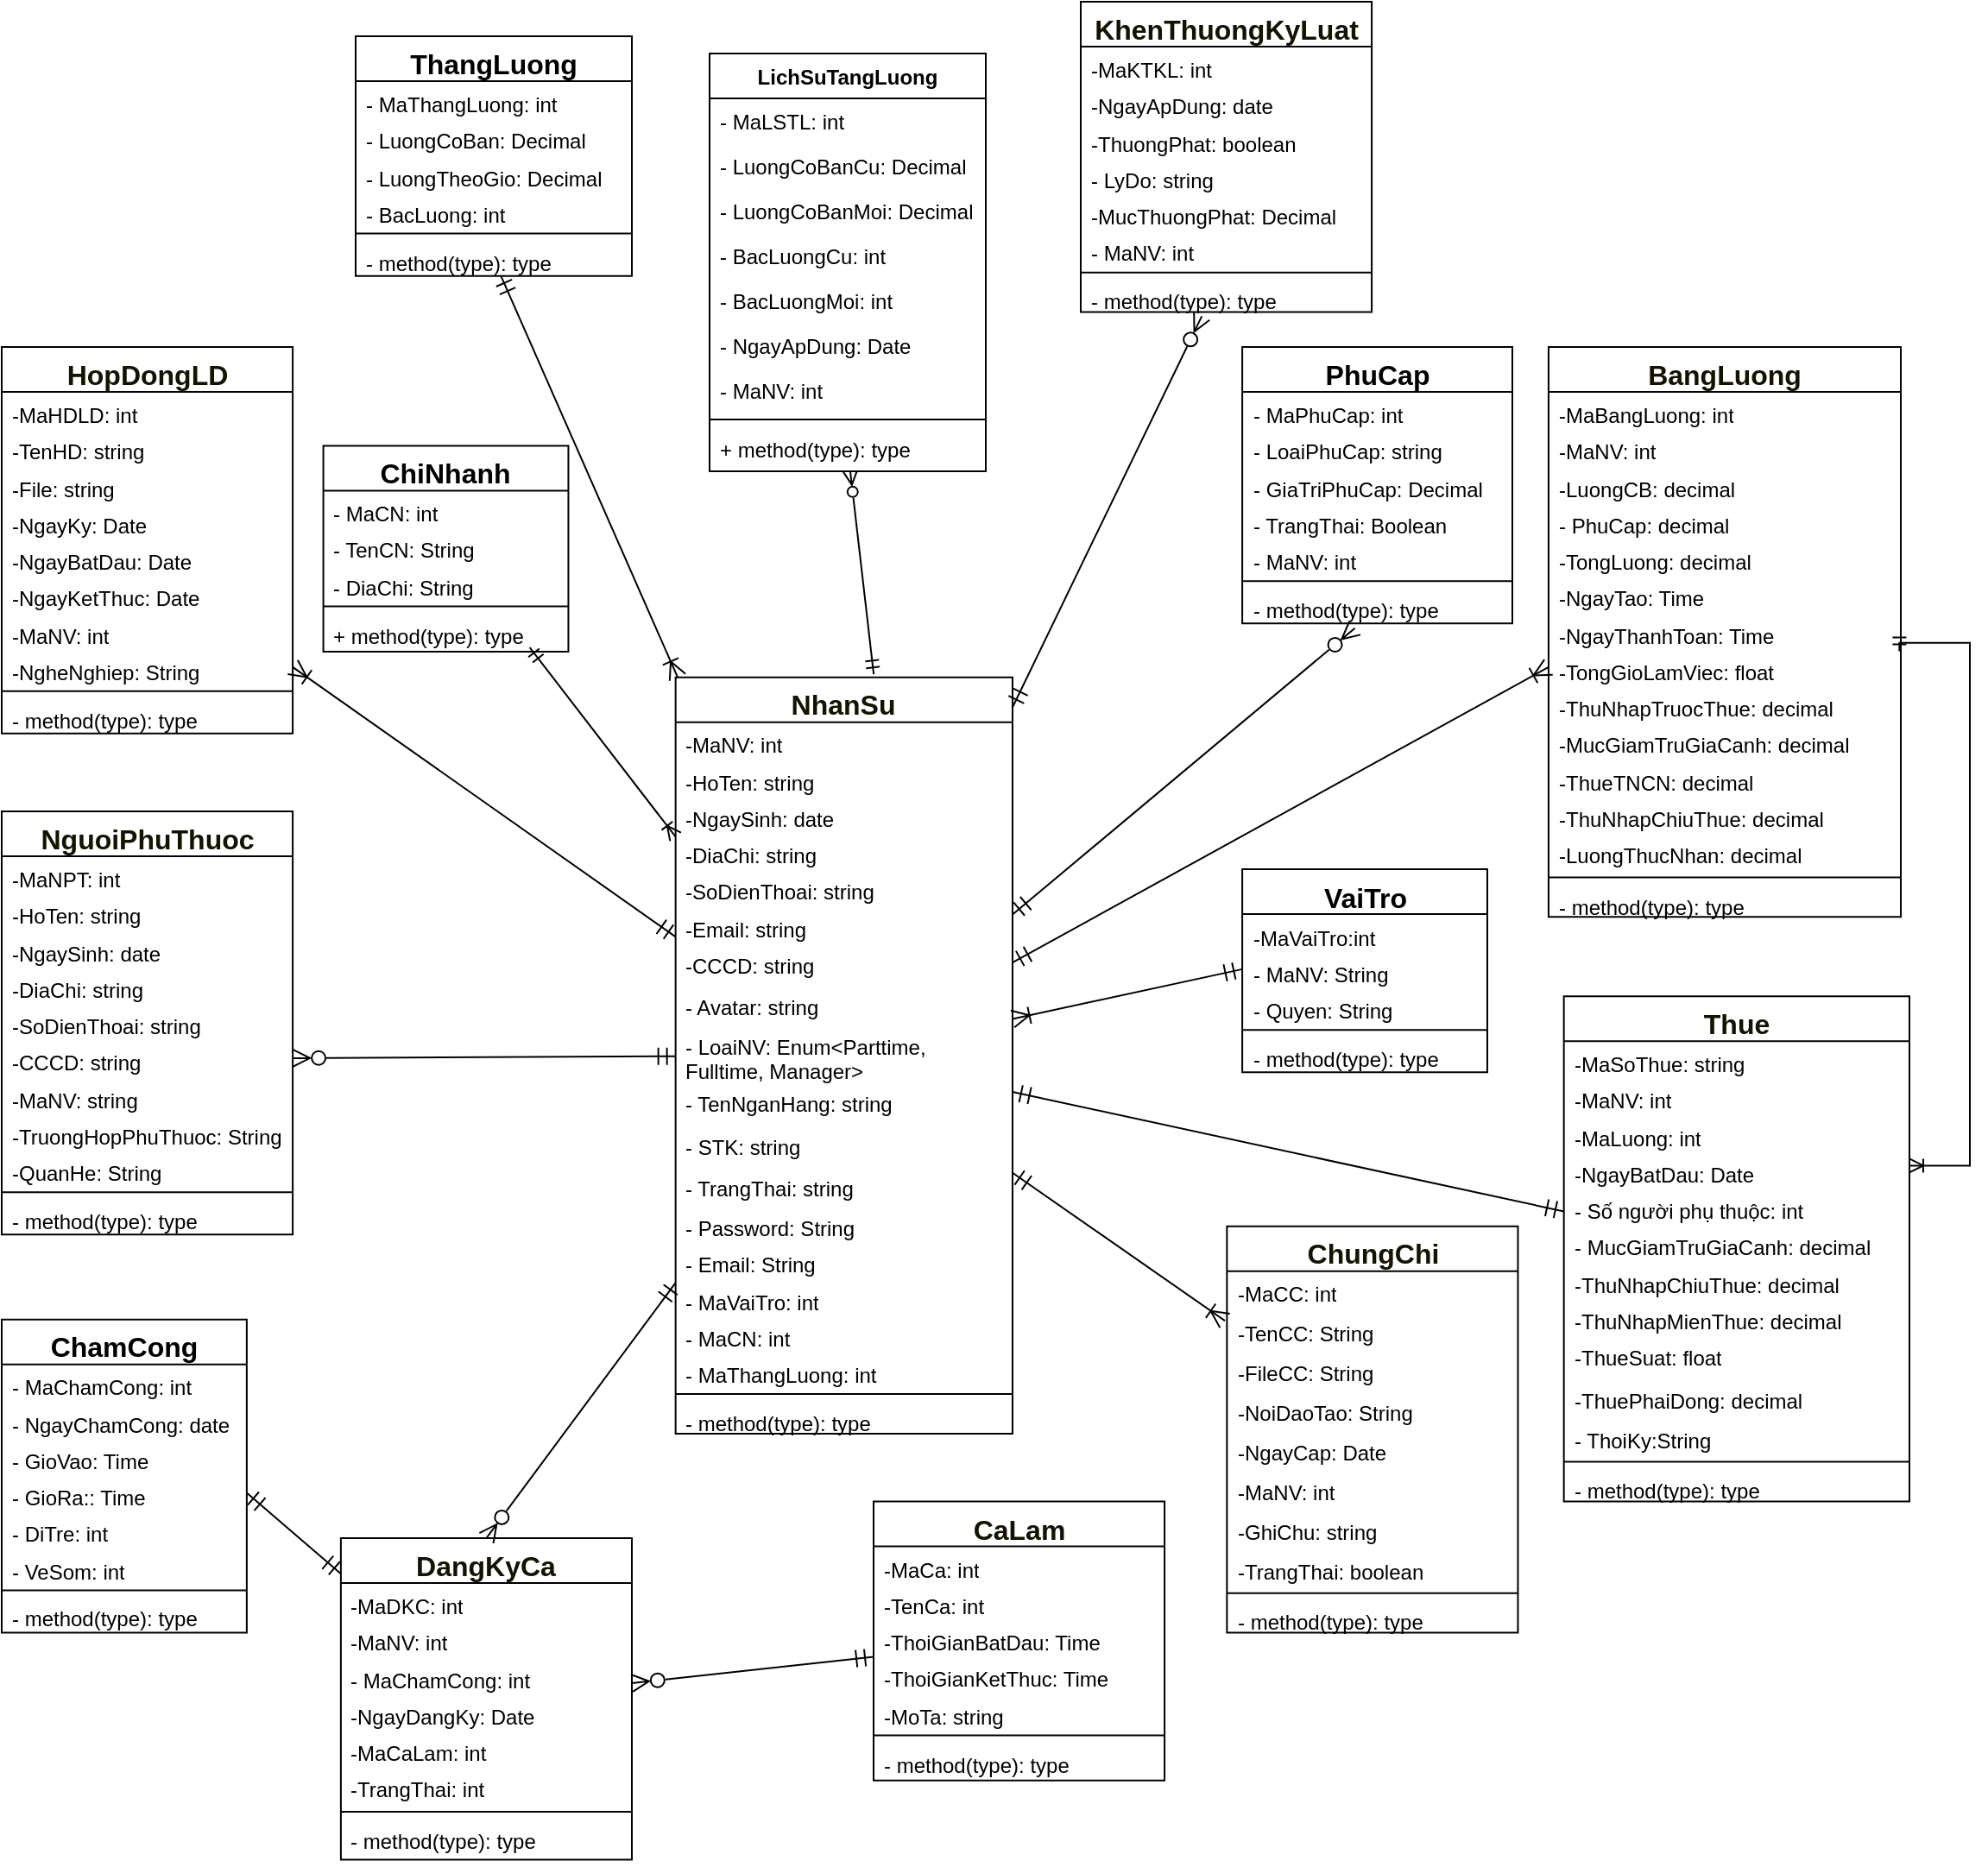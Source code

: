 <mxfile version="27.0.3">
  <diagram id="C5RBs43oDa-KdzZeNtuy" name="Page-1">
    <mxGraphModel dx="744" dy="426" grid="1" gridSize="10" guides="1" tooltips="1" connect="1" arrows="1" fold="1" page="1" pageScale="1" pageWidth="1169" pageHeight="827" math="0" shadow="0">
      <root>
        <mxCell id="WIyWlLk6GJQsqaUBKTNV-0" />
        <mxCell id="WIyWlLk6GJQsqaUBKTNV-1" parent="WIyWlLk6GJQsqaUBKTNV-0" />
        <mxCell id="MAhJBNkKCPPGFBtyOftE-18" value="&lt;span style=&quot;color: rgb(19, 19, 0); font-family: &amp;quot;trebuchet ms&amp;quot;, verdana, arial, sans-serif; font-size: 16px; text-wrap-mode: nowrap;&quot;&gt;NhanSu&lt;/span&gt;" style="swimlane;fontStyle=1;align=center;verticalAlign=top;childLayout=stackLayout;horizontal=1;startSize=26;horizontalStack=0;resizeParent=1;resizeParentMax=0;resizeLast=0;collapsible=1;marginBottom=0;whiteSpace=wrap;html=1;swimlaneLine=1;" parent="WIyWlLk6GJQsqaUBKTNV-1" vertex="1">
          <mxGeometry x="405.323" y="1051.337" width="195.161" height="438.11" as="geometry" />
        </mxCell>
        <mxCell id="MAhJBNkKCPPGFBtyOftE-22" value="-MaNV: int" style="text;strokeColor=none;fillColor=none;align=left;verticalAlign=top;spacingLeft=4;spacingRight=4;overflow=hidden;rotatable=0;points=[[0,0.5],[1,0.5]];portConstraint=eastwest;whiteSpace=wrap;html=1;" parent="MAhJBNkKCPPGFBtyOftE-18" vertex="1">
          <mxGeometry y="26" width="195.161" height="21.26" as="geometry" />
        </mxCell>
        <mxCell id="MAhJBNkKCPPGFBtyOftE-23" value="-HoTen: string" style="text;strokeColor=none;fillColor=none;align=left;verticalAlign=top;spacingLeft=4;spacingRight=4;overflow=hidden;rotatable=0;points=[[0,0.5],[1,0.5]];portConstraint=eastwest;whiteSpace=wrap;html=1;" parent="MAhJBNkKCPPGFBtyOftE-18" vertex="1">
          <mxGeometry y="47.26" width="195.161" height="21.26" as="geometry" />
        </mxCell>
        <mxCell id="MAhJBNkKCPPGFBtyOftE-30" value="-NgaySinh: date" style="text;strokeColor=none;fillColor=none;align=left;verticalAlign=top;spacingLeft=4;spacingRight=4;overflow=hidden;rotatable=0;points=[[0,0.5],[1,0.5]];portConstraint=eastwest;whiteSpace=wrap;html=1;" parent="MAhJBNkKCPPGFBtyOftE-18" vertex="1">
          <mxGeometry y="68.519" width="195.161" height="21.26" as="geometry" />
        </mxCell>
        <mxCell id="MAhJBNkKCPPGFBtyOftE-31" value="-DiaChi: string" style="text;strokeColor=none;fillColor=none;align=left;verticalAlign=top;spacingLeft=4;spacingRight=4;overflow=hidden;rotatable=0;points=[[0,0.5],[1,0.5]];portConstraint=eastwest;whiteSpace=wrap;html=1;" parent="MAhJBNkKCPPGFBtyOftE-18" vertex="1">
          <mxGeometry y="89.779" width="195.161" height="21.26" as="geometry" />
        </mxCell>
        <mxCell id="MAhJBNkKCPPGFBtyOftE-27" value="-SoDienThoai: string" style="text;strokeColor=none;fillColor=none;align=left;verticalAlign=top;spacingLeft=4;spacingRight=4;overflow=hidden;rotatable=0;points=[[0,0.5],[1,0.5]];portConstraint=eastwest;whiteSpace=wrap;html=1;" parent="MAhJBNkKCPPGFBtyOftE-18" vertex="1">
          <mxGeometry y="111.039" width="195.161" height="21.26" as="geometry" />
        </mxCell>
        <mxCell id="MAhJBNkKCPPGFBtyOftE-37" value="-Email: string" style="text;strokeColor=none;fillColor=none;align=left;verticalAlign=top;spacingLeft=4;spacingRight=4;overflow=hidden;rotatable=0;points=[[0,0.5],[1,0.5]];portConstraint=eastwest;whiteSpace=wrap;html=1;" parent="MAhJBNkKCPPGFBtyOftE-18" vertex="1">
          <mxGeometry y="132.298" width="195.161" height="21.26" as="geometry" />
        </mxCell>
        <mxCell id="MAhJBNkKCPPGFBtyOftE-35" value="-CCCD: string&lt;div&gt;&lt;br&gt;&lt;/div&gt;" style="text;strokeColor=none;fillColor=none;align=left;verticalAlign=top;spacingLeft=4;spacingRight=4;overflow=hidden;rotatable=0;points=[[0,0.5],[1,0.5]];portConstraint=eastwest;whiteSpace=wrap;html=1;" parent="MAhJBNkKCPPGFBtyOftE-18" vertex="1">
          <mxGeometry y="153.558" width="195.161" height="24.53" as="geometry" />
        </mxCell>
        <mxCell id="MAhJBNkKCPPGFBtyOftE-33" value="- Avatar: string&lt;div&gt;&lt;br&gt;&lt;/div&gt;" style="text;strokeColor=none;fillColor=none;align=left;verticalAlign=top;spacingLeft=4;spacingRight=4;overflow=hidden;rotatable=0;points=[[0,0.5],[1,0.5]];portConstraint=eastwest;whiteSpace=wrap;html=1;" parent="MAhJBNkKCPPGFBtyOftE-18" vertex="1">
          <mxGeometry y="178.088" width="195.161" height="22.895" as="geometry" />
        </mxCell>
        <mxCell id="skmhvDnqfS03blDSHD1X-7" value="- LoaiNV: Enum&amp;lt;Parttime, Fulltime, Manager&amp;gt;" style="text;strokeColor=none;fillColor=none;align=left;verticalAlign=top;spacingLeft=4;spacingRight=4;overflow=hidden;rotatable=0;points=[[0,0.5],[1,0.5]];portConstraint=eastwest;whiteSpace=wrap;html=1;" parent="MAhJBNkKCPPGFBtyOftE-18" vertex="1">
          <mxGeometry y="200.983" width="195.161" height="32.707" as="geometry" />
        </mxCell>
        <mxCell id="-xSBNWtguhiXdYbyg7LZ-2" value="- TenNganHang: string" style="text;strokeColor=none;fillColor=none;align=left;verticalAlign=top;spacingLeft=4;spacingRight=4;overflow=hidden;rotatable=0;points=[[0,0.5],[1,0.5]];portConstraint=eastwest;whiteSpace=wrap;html=1;" parent="MAhJBNkKCPPGFBtyOftE-18" vertex="1">
          <mxGeometry y="233.691" width="195.161" height="24.53" as="geometry" />
        </mxCell>
        <mxCell id="-xSBNWtguhiXdYbyg7LZ-1" value="- STK: string" style="text;strokeColor=none;fillColor=none;align=left;verticalAlign=top;spacingLeft=4;spacingRight=4;overflow=hidden;rotatable=0;points=[[0,0.5],[1,0.5]];portConstraint=eastwest;whiteSpace=wrap;html=1;" parent="MAhJBNkKCPPGFBtyOftE-18" vertex="1">
          <mxGeometry y="258.221" width="195.161" height="24.53" as="geometry" />
        </mxCell>
        <mxCell id="eUlU37ug8p3AVQOr13L2-28" value="- TrangThai: string" style="text;strokeColor=none;fillColor=none;align=left;verticalAlign=top;spacingLeft=4;spacingRight=4;overflow=hidden;rotatable=0;points=[[0,0.5],[1,0.5]];portConstraint=eastwest;whiteSpace=wrap;html=1;" parent="MAhJBNkKCPPGFBtyOftE-18" vertex="1">
          <mxGeometry y="282.751" width="195.161" height="22.895" as="geometry" />
        </mxCell>
        <mxCell id="rBQ-S6ylepL26hAHZLZ_-9" value="- Password: String" style="text;strokeColor=none;fillColor=none;align=left;verticalAlign=top;spacingLeft=4;spacingRight=4;overflow=hidden;rotatable=0;points=[[0,0.5],[1,0.5]];portConstraint=eastwest;whiteSpace=wrap;html=1;" parent="MAhJBNkKCPPGFBtyOftE-18" vertex="1">
          <mxGeometry y="305.646" width="195.161" height="21.26" as="geometry" />
        </mxCell>
        <mxCell id="rBQ-S6ylepL26hAHZLZ_-8" value="- Email: String" style="text;strokeColor=none;fillColor=none;align=left;verticalAlign=top;spacingLeft=4;spacingRight=4;overflow=hidden;rotatable=0;points=[[0,0.5],[1,0.5]];portConstraint=eastwest;whiteSpace=wrap;html=1;" parent="MAhJBNkKCPPGFBtyOftE-18" vertex="1">
          <mxGeometry y="326.906" width="195.161" height="21.26" as="geometry" />
        </mxCell>
        <mxCell id="n48ZTG4sF5K0UjXIkT7O-37" value="- MaVaiTro: int" style="text;strokeColor=none;fillColor=none;align=left;verticalAlign=top;spacingLeft=4;spacingRight=4;overflow=hidden;rotatable=0;points=[[0,0.5],[1,0.5]];portConstraint=eastwest;whiteSpace=wrap;html=1;" vertex="1" parent="MAhJBNkKCPPGFBtyOftE-18">
          <mxGeometry y="348.166" width="195.161" height="21.26" as="geometry" />
        </mxCell>
        <mxCell id="n48ZTG4sF5K0UjXIkT7O-38" value="- MaCN: int" style="text;strokeColor=none;fillColor=none;align=left;verticalAlign=top;spacingLeft=4;spacingRight=4;overflow=hidden;rotatable=0;points=[[0,0.5],[1,0.5]];portConstraint=eastwest;whiteSpace=wrap;html=1;" vertex="1" parent="MAhJBNkKCPPGFBtyOftE-18">
          <mxGeometry y="369.425" width="195.161" height="21.26" as="geometry" />
        </mxCell>
        <mxCell id="n48ZTG4sF5K0UjXIkT7O-39" value="- MaThangLuong: int" style="text;strokeColor=none;fillColor=none;align=left;verticalAlign=top;spacingLeft=4;spacingRight=4;overflow=hidden;rotatable=0;points=[[0,0.5],[1,0.5]];portConstraint=eastwest;whiteSpace=wrap;html=1;" vertex="1" parent="MAhJBNkKCPPGFBtyOftE-18">
          <mxGeometry y="390.685" width="195.161" height="21.26" as="geometry" />
        </mxCell>
        <mxCell id="MAhJBNkKCPPGFBtyOftE-20" value="" style="line;strokeWidth=1;fillColor=none;align=left;verticalAlign=middle;spacingTop=-1;spacingLeft=3;spacingRight=3;rotatable=0;labelPosition=right;points=[];portConstraint=eastwest;strokeColor=inherit;" parent="MAhJBNkKCPPGFBtyOftE-18" vertex="1">
          <mxGeometry y="411.945" width="195.161" height="6.541" as="geometry" />
        </mxCell>
        <mxCell id="MAhJBNkKCPPGFBtyOftE-21" value="- method(type): type" style="text;strokeColor=none;fillColor=none;align=left;verticalAlign=top;spacingLeft=4;spacingRight=4;overflow=hidden;rotatable=0;points=[[0,0.5],[1,0.5]];portConstraint=eastwest;whiteSpace=wrap;html=1;" parent="MAhJBNkKCPPGFBtyOftE-18" vertex="1">
          <mxGeometry y="418.486" width="195.161" height="19.624" as="geometry" />
        </mxCell>
        <mxCell id="n1UEwjL3b48h6cnCrKYW-0" value="&lt;span style=&quot;color: rgb(19, 19, 0); font-family: &amp;quot;trebuchet ms&amp;quot;, verdana, arial, sans-serif; font-size: 16px; text-wrap-mode: nowrap;&quot;&gt;NguoiPhuThuoc&lt;/span&gt;" style="swimlane;fontStyle=1;align=center;verticalAlign=top;childLayout=stackLayout;horizontal=1;startSize=26;horizontalStack=0;resizeParent=1;resizeParentMax=0;resizeLast=0;collapsible=1;marginBottom=0;whiteSpace=wrap;html=1;" parent="WIyWlLk6GJQsqaUBKTNV-1" vertex="1">
          <mxGeometry x="15" y="1129.017" width="168.548" height="245.138" as="geometry" />
        </mxCell>
        <mxCell id="n1UEwjL3b48h6cnCrKYW-1" value="-MaNPT: int" style="text;strokeColor=none;fillColor=none;align=left;verticalAlign=top;spacingLeft=4;spacingRight=4;overflow=hidden;rotatable=0;points=[[0,0.5],[1,0.5]];portConstraint=eastwest;whiteSpace=wrap;html=1;" parent="n1UEwjL3b48h6cnCrKYW-0" vertex="1">
          <mxGeometry y="26" width="168.548" height="21.26" as="geometry" />
        </mxCell>
        <mxCell id="n1UEwjL3b48h6cnCrKYW-2" value="-HoTen: string" style="text;strokeColor=none;fillColor=none;align=left;verticalAlign=top;spacingLeft=4;spacingRight=4;overflow=hidden;rotatable=0;points=[[0,0.5],[1,0.5]];portConstraint=eastwest;whiteSpace=wrap;html=1;" parent="n1UEwjL3b48h6cnCrKYW-0" vertex="1">
          <mxGeometry y="47.26" width="168.548" height="21.26" as="geometry" />
        </mxCell>
        <mxCell id="n1UEwjL3b48h6cnCrKYW-3" value="-NgaySinh: date" style="text;strokeColor=none;fillColor=none;align=left;verticalAlign=top;spacingLeft=4;spacingRight=4;overflow=hidden;rotatable=0;points=[[0,0.5],[1,0.5]];portConstraint=eastwest;whiteSpace=wrap;html=1;" parent="n1UEwjL3b48h6cnCrKYW-0" vertex="1">
          <mxGeometry y="68.519" width="168.548" height="21.26" as="geometry" />
        </mxCell>
        <mxCell id="n1UEwjL3b48h6cnCrKYW-4" value="-DiaChi: string" style="text;strokeColor=none;fillColor=none;align=left;verticalAlign=top;spacingLeft=4;spacingRight=4;overflow=hidden;rotatable=0;points=[[0,0.5],[1,0.5]];portConstraint=eastwest;whiteSpace=wrap;html=1;" parent="n1UEwjL3b48h6cnCrKYW-0" vertex="1">
          <mxGeometry y="89.779" width="168.548" height="21.26" as="geometry" />
        </mxCell>
        <mxCell id="n1UEwjL3b48h6cnCrKYW-5" value="-SoDienThoai: string" style="text;strokeColor=none;fillColor=none;align=left;verticalAlign=top;spacingLeft=4;spacingRight=4;overflow=hidden;rotatable=0;points=[[0,0.5],[1,0.5]];portConstraint=eastwest;whiteSpace=wrap;html=1;" parent="n1UEwjL3b48h6cnCrKYW-0" vertex="1">
          <mxGeometry y="111.039" width="168.548" height="21.26" as="geometry" />
        </mxCell>
        <mxCell id="n1UEwjL3b48h6cnCrKYW-8" value="-CCCD: string" style="text;strokeColor=none;fillColor=none;align=left;verticalAlign=top;spacingLeft=4;spacingRight=4;overflow=hidden;rotatable=0;points=[[0,0.5],[1,0.5]];portConstraint=eastwest;whiteSpace=wrap;html=1;" parent="n1UEwjL3b48h6cnCrKYW-0" vertex="1">
          <mxGeometry y="132.298" width="168.548" height="21.26" as="geometry" />
        </mxCell>
        <mxCell id="n1UEwjL3b48h6cnCrKYW-15" value="-MaNV: string&lt;div&gt;&lt;br&gt;&lt;/div&gt;" style="text;strokeColor=none;fillColor=none;align=left;verticalAlign=top;spacingLeft=4;spacingRight=4;overflow=hidden;rotatable=0;points=[[0,0.5],[1,0.5]];portConstraint=eastwest;whiteSpace=wrap;html=1;" parent="n1UEwjL3b48h6cnCrKYW-0" vertex="1">
          <mxGeometry y="153.558" width="168.548" height="21.26" as="geometry" />
        </mxCell>
        <mxCell id="n1UEwjL3b48h6cnCrKYW-14" value="-TruongHopPhuThuoc: String" style="text;strokeColor=none;fillColor=none;align=left;verticalAlign=top;spacingLeft=4;spacingRight=4;overflow=hidden;rotatable=0;points=[[0,0.5],[1,0.5]];portConstraint=eastwest;whiteSpace=wrap;html=1;" parent="n1UEwjL3b48h6cnCrKYW-0" vertex="1">
          <mxGeometry y="174.818" width="168.548" height="21.26" as="geometry" />
        </mxCell>
        <mxCell id="n1UEwjL3b48h6cnCrKYW-18" value="-QuanHe: String" style="text;strokeColor=none;fillColor=none;align=left;verticalAlign=top;spacingLeft=4;spacingRight=4;overflow=hidden;rotatable=0;points=[[0,0.5],[1,0.5]];portConstraint=eastwest;whiteSpace=wrap;html=1;" parent="n1UEwjL3b48h6cnCrKYW-0" vertex="1">
          <mxGeometry y="196.077" width="168.548" height="21.26" as="geometry" />
        </mxCell>
        <mxCell id="n1UEwjL3b48h6cnCrKYW-10" value="" style="line;strokeWidth=1;fillColor=none;align=left;verticalAlign=middle;spacingTop=-1;spacingLeft=3;spacingRight=3;rotatable=0;labelPosition=right;points=[];portConstraint=eastwest;strokeColor=inherit;" parent="n1UEwjL3b48h6cnCrKYW-0" vertex="1">
          <mxGeometry y="217.337" width="168.548" height="6.541" as="geometry" />
        </mxCell>
        <mxCell id="n1UEwjL3b48h6cnCrKYW-11" value="- method(type): type" style="text;strokeColor=none;fillColor=none;align=left;verticalAlign=top;spacingLeft=4;spacingRight=4;overflow=hidden;rotatable=0;points=[[0,0.5],[1,0.5]];portConstraint=eastwest;whiteSpace=wrap;html=1;" parent="n1UEwjL3b48h6cnCrKYW-0" vertex="1">
          <mxGeometry y="223.878" width="168.548" height="21.26" as="geometry" />
        </mxCell>
        <mxCell id="n1UEwjL3b48h6cnCrKYW-19" value="&lt;span style=&quot;color: rgb(19, 19, 0); font-family: &amp;quot;trebuchet ms&amp;quot;, verdana, arial, sans-serif; font-size: 16px; text-wrap-mode: nowrap;&quot;&gt;HopDongLD&lt;/span&gt;" style="swimlane;fontStyle=1;align=center;verticalAlign=top;childLayout=stackLayout;horizontal=1;startSize=26;horizontalStack=0;resizeParent=1;resizeParentMax=0;resizeLast=0;collapsible=1;marginBottom=0;whiteSpace=wrap;html=1;" parent="WIyWlLk6GJQsqaUBKTNV-1" vertex="1">
          <mxGeometry x="15" y="860" width="168.548" height="223.878" as="geometry" />
        </mxCell>
        <mxCell id="n1UEwjL3b48h6cnCrKYW-20" value="-MaHDLD: int" style="text;strokeColor=none;fillColor=none;align=left;verticalAlign=top;spacingLeft=4;spacingRight=4;overflow=hidden;rotatable=0;points=[[0,0.5],[1,0.5]];portConstraint=eastwest;whiteSpace=wrap;html=1;" parent="n1UEwjL3b48h6cnCrKYW-19" vertex="1">
          <mxGeometry y="26" width="168.548" height="21.26" as="geometry" />
        </mxCell>
        <mxCell id="n1UEwjL3b48h6cnCrKYW-21" value="-TenHD: string" style="text;strokeColor=none;fillColor=none;align=left;verticalAlign=top;spacingLeft=4;spacingRight=4;overflow=hidden;rotatable=0;points=[[0,0.5],[1,0.5]];portConstraint=eastwest;whiteSpace=wrap;html=1;" parent="n1UEwjL3b48h6cnCrKYW-19" vertex="1">
          <mxGeometry y="47.26" width="168.548" height="21.26" as="geometry" />
        </mxCell>
        <mxCell id="n1UEwjL3b48h6cnCrKYW-22" value="-File: string" style="text;strokeColor=none;fillColor=none;align=left;verticalAlign=top;spacingLeft=4;spacingRight=4;overflow=hidden;rotatable=0;points=[[0,0.5],[1,0.5]];portConstraint=eastwest;whiteSpace=wrap;html=1;" parent="n1UEwjL3b48h6cnCrKYW-19" vertex="1">
          <mxGeometry y="68.519" width="168.548" height="21.26" as="geometry" />
        </mxCell>
        <mxCell id="n1UEwjL3b48h6cnCrKYW-23" value="-NgayKy: Date" style="text;strokeColor=none;fillColor=none;align=left;verticalAlign=top;spacingLeft=4;spacingRight=4;overflow=hidden;rotatable=0;points=[[0,0.5],[1,0.5]];portConstraint=eastwest;whiteSpace=wrap;html=1;" parent="n1UEwjL3b48h6cnCrKYW-19" vertex="1">
          <mxGeometry y="89.779" width="168.548" height="21.26" as="geometry" />
        </mxCell>
        <mxCell id="n1UEwjL3b48h6cnCrKYW-24" value="-NgayBatDau: Date" style="text;strokeColor=none;fillColor=none;align=left;verticalAlign=top;spacingLeft=4;spacingRight=4;overflow=hidden;rotatable=0;points=[[0,0.5],[1,0.5]];portConstraint=eastwest;whiteSpace=wrap;html=1;" parent="n1UEwjL3b48h6cnCrKYW-19" vertex="1">
          <mxGeometry y="111.039" width="168.548" height="21.26" as="geometry" />
        </mxCell>
        <mxCell id="n1UEwjL3b48h6cnCrKYW-25" value="-NgayKetThuc: Date" style="text;strokeColor=none;fillColor=none;align=left;verticalAlign=top;spacingLeft=4;spacingRight=4;overflow=hidden;rotatable=0;points=[[0,0.5],[1,0.5]];portConstraint=eastwest;whiteSpace=wrap;html=1;" parent="n1UEwjL3b48h6cnCrKYW-19" vertex="1">
          <mxGeometry y="132.298" width="168.548" height="21.26" as="geometry" />
        </mxCell>
        <mxCell id="n1UEwjL3b48h6cnCrKYW-26" value="-MaNV: int" style="text;strokeColor=none;fillColor=none;align=left;verticalAlign=top;spacingLeft=4;spacingRight=4;overflow=hidden;rotatable=0;points=[[0,0.5],[1,0.5]];portConstraint=eastwest;whiteSpace=wrap;html=1;" parent="n1UEwjL3b48h6cnCrKYW-19" vertex="1">
          <mxGeometry y="153.558" width="168.548" height="21.26" as="geometry" />
        </mxCell>
        <mxCell id="n1UEwjL3b48h6cnCrKYW-27" value="-NgheNghiep: String" style="text;strokeColor=none;fillColor=none;align=left;verticalAlign=top;spacingLeft=4;spacingRight=4;overflow=hidden;rotatable=0;points=[[0,0.5],[1,0.5]];portConstraint=eastwest;whiteSpace=wrap;html=1;" parent="n1UEwjL3b48h6cnCrKYW-19" vertex="1">
          <mxGeometry y="174.818" width="168.548" height="21.26" as="geometry" />
        </mxCell>
        <mxCell id="n1UEwjL3b48h6cnCrKYW-32" value="" style="line;strokeWidth=1;fillColor=none;align=left;verticalAlign=middle;spacingTop=-1;spacingLeft=3;spacingRight=3;rotatable=0;labelPosition=right;points=[];portConstraint=eastwest;strokeColor=inherit;" parent="n1UEwjL3b48h6cnCrKYW-19" vertex="1">
          <mxGeometry y="196.077" width="168.548" height="6.541" as="geometry" />
        </mxCell>
        <mxCell id="n1UEwjL3b48h6cnCrKYW-33" value="- method(type): type" style="text;strokeColor=none;fillColor=none;align=left;verticalAlign=top;spacingLeft=4;spacingRight=4;overflow=hidden;rotatable=0;points=[[0,0.5],[1,0.5]];portConstraint=eastwest;whiteSpace=wrap;html=1;" parent="n1UEwjL3b48h6cnCrKYW-19" vertex="1">
          <mxGeometry y="202.619" width="168.548" height="21.26" as="geometry" />
        </mxCell>
        <mxCell id="skmhvDnqfS03blDSHD1X-12" value="&lt;font face=&quot;trebuchet ms, verdana, arial, sans-serif&quot; color=&quot;#131300&quot;&gt;&lt;span style=&quot;font-size: 16px; text-wrap-mode: nowrap;&quot;&gt;KhenThuongKyLuat&lt;/span&gt;&lt;/font&gt;" style="swimlane;fontStyle=1;align=center;verticalAlign=top;childLayout=stackLayout;horizontal=1;startSize=26;horizontalStack=0;resizeParent=1;resizeParentMax=0;resizeLast=0;collapsible=1;marginBottom=0;whiteSpace=wrap;html=1;" parent="WIyWlLk6GJQsqaUBKTNV-1" vertex="1">
          <mxGeometry x="639.997" y="660" width="168.548" height="179.724" as="geometry" />
        </mxCell>
        <mxCell id="skmhvDnqfS03blDSHD1X-13" value="-MaKTKL: int" style="text;strokeColor=none;fillColor=none;align=left;verticalAlign=top;spacingLeft=4;spacingRight=4;overflow=hidden;rotatable=0;points=[[0,0.5],[1,0.5]];portConstraint=eastwest;whiteSpace=wrap;html=1;" parent="skmhvDnqfS03blDSHD1X-12" vertex="1">
          <mxGeometry y="26" width="168.548" height="21.26" as="geometry" />
        </mxCell>
        <mxCell id="skmhvDnqfS03blDSHD1X-15" value="-NgayApDung: date" style="text;strokeColor=none;fillColor=none;align=left;verticalAlign=top;spacingLeft=4;spacingRight=4;overflow=hidden;rotatable=0;points=[[0,0.5],[1,0.5]];portConstraint=eastwest;whiteSpace=wrap;html=1;" parent="skmhvDnqfS03blDSHD1X-12" vertex="1">
          <mxGeometry y="47.26" width="168.548" height="21.26" as="geometry" />
        </mxCell>
        <mxCell id="skmhvDnqfS03blDSHD1X-16" value="-ThuongPhat: boolean" style="text;strokeColor=none;fillColor=none;align=left;verticalAlign=top;spacingLeft=4;spacingRight=4;overflow=hidden;rotatable=0;points=[[0,0.5],[1,0.5]];portConstraint=eastwest;whiteSpace=wrap;html=1;" parent="skmhvDnqfS03blDSHD1X-12" vertex="1">
          <mxGeometry y="68.519" width="168.548" height="21.26" as="geometry" />
        </mxCell>
        <mxCell id="skmhvDnqfS03blDSHD1X-17" value="- LyDo: string" style="text;strokeColor=none;fillColor=none;align=left;verticalAlign=top;spacingLeft=4;spacingRight=4;overflow=hidden;rotatable=0;points=[[0,0.5],[1,0.5]];portConstraint=eastwest;whiteSpace=wrap;html=1;" parent="skmhvDnqfS03blDSHD1X-12" vertex="1">
          <mxGeometry y="89.779" width="168.548" height="21.26" as="geometry" />
        </mxCell>
        <mxCell id="skmhvDnqfS03blDSHD1X-18" value="-MucThuongPhat: Decimal" style="text;strokeColor=none;fillColor=none;align=left;verticalAlign=top;spacingLeft=4;spacingRight=4;overflow=hidden;rotatable=0;points=[[0,0.5],[1,0.5]];portConstraint=eastwest;whiteSpace=wrap;html=1;" parent="skmhvDnqfS03blDSHD1X-12" vertex="1">
          <mxGeometry y="111.039" width="168.548" height="21.26" as="geometry" />
        </mxCell>
        <mxCell id="n48ZTG4sF5K0UjXIkT7O-40" value="- MaNV: int" style="text;strokeColor=none;fillColor=none;align=left;verticalAlign=top;spacingLeft=4;spacingRight=4;overflow=hidden;rotatable=0;points=[[0,0.5],[1,0.5]];portConstraint=eastwest;whiteSpace=wrap;html=1;" vertex="1" parent="skmhvDnqfS03blDSHD1X-12">
          <mxGeometry y="132.298" width="168.548" height="21.26" as="geometry" />
        </mxCell>
        <mxCell id="skmhvDnqfS03blDSHD1X-22" value="" style="line;strokeWidth=1;fillColor=none;align=left;verticalAlign=middle;spacingTop=-1;spacingLeft=3;spacingRight=3;rotatable=0;labelPosition=right;points=[];portConstraint=eastwest;strokeColor=inherit;" parent="skmhvDnqfS03blDSHD1X-12" vertex="1">
          <mxGeometry y="153.558" width="168.548" height="6.541" as="geometry" />
        </mxCell>
        <mxCell id="skmhvDnqfS03blDSHD1X-23" value="- method(type): type" style="text;strokeColor=none;fillColor=none;align=left;verticalAlign=top;spacingLeft=4;spacingRight=4;overflow=hidden;rotatable=0;points=[[0,0.5],[1,0.5]];portConstraint=eastwest;whiteSpace=wrap;html=1;" parent="skmhvDnqfS03blDSHD1X-12" vertex="1">
          <mxGeometry y="160.099" width="168.548" height="19.624" as="geometry" />
        </mxCell>
        <mxCell id="skmhvDnqfS03blDSHD1X-29" value="&lt;font style=&quot;font-size: 16px;&quot;&gt;PhuCap&lt;/font&gt;" style="swimlane;fontStyle=1;align=center;verticalAlign=top;childLayout=stackLayout;horizontal=1;startSize=26;horizontalStack=0;resizeParent=1;resizeParentMax=0;resizeLast=0;collapsible=1;marginBottom=0;whiteSpace=wrap;html=1;" parent="WIyWlLk6GJQsqaUBKTNV-1" vertex="1">
          <mxGeometry x="733.55" y="860" width="156.45" height="160.099" as="geometry" />
        </mxCell>
        <mxCell id="skmhvDnqfS03blDSHD1X-30" value="- MaPhuCap: int" style="text;strokeColor=none;fillColor=none;align=left;verticalAlign=top;spacingLeft=4;spacingRight=4;overflow=hidden;rotatable=0;points=[[0,0.5],[1,0.5]];portConstraint=eastwest;whiteSpace=wrap;html=1;" parent="skmhvDnqfS03blDSHD1X-29" vertex="1">
          <mxGeometry y="26" width="156.45" height="21.26" as="geometry" />
        </mxCell>
        <mxCell id="skmhvDnqfS03blDSHD1X-33" value="- LoaiPhuCap: string&lt;div&gt;&lt;br&gt;&lt;/div&gt;" style="text;strokeColor=none;fillColor=none;align=left;verticalAlign=top;spacingLeft=4;spacingRight=4;overflow=hidden;rotatable=0;points=[[0,0.5],[1,0.5]];portConstraint=eastwest;whiteSpace=wrap;html=1;" parent="skmhvDnqfS03blDSHD1X-29" vertex="1">
          <mxGeometry y="47.26" width="156.45" height="21.26" as="geometry" />
        </mxCell>
        <mxCell id="skmhvDnqfS03blDSHD1X-35" value="- GiaTriPhuCap: Decimal" style="text;strokeColor=none;fillColor=none;align=left;verticalAlign=top;spacingLeft=4;spacingRight=4;overflow=hidden;rotatable=0;points=[[0,0.5],[1,0.5]];portConstraint=eastwest;whiteSpace=wrap;html=1;" parent="skmhvDnqfS03blDSHD1X-29" vertex="1">
          <mxGeometry y="68.519" width="156.45" height="21.26" as="geometry" />
        </mxCell>
        <mxCell id="skmhvDnqfS03blDSHD1X-34" value="- TrangThai: Boolean" style="text;strokeColor=none;fillColor=none;align=left;verticalAlign=top;spacingLeft=4;spacingRight=4;overflow=hidden;rotatable=0;points=[[0,0.5],[1,0.5]];portConstraint=eastwest;whiteSpace=wrap;html=1;" parent="skmhvDnqfS03blDSHD1X-29" vertex="1">
          <mxGeometry y="89.779" width="156.45" height="21.26" as="geometry" />
        </mxCell>
        <mxCell id="n48ZTG4sF5K0UjXIkT7O-41" value="- MaNV: int" style="text;strokeColor=none;fillColor=none;align=left;verticalAlign=top;spacingLeft=4;spacingRight=4;overflow=hidden;rotatable=0;points=[[0,0.5],[1,0.5]];portConstraint=eastwest;whiteSpace=wrap;html=1;" vertex="1" parent="skmhvDnqfS03blDSHD1X-29">
          <mxGeometry y="111.039" width="156.45" height="21.26" as="geometry" />
        </mxCell>
        <mxCell id="skmhvDnqfS03blDSHD1X-31" value="" style="line;strokeWidth=1;fillColor=none;align=left;verticalAlign=middle;spacingTop=-1;spacingLeft=3;spacingRight=3;rotatable=0;labelPosition=right;points=[];portConstraint=eastwest;strokeColor=inherit;" parent="skmhvDnqfS03blDSHD1X-29" vertex="1">
          <mxGeometry y="132.298" width="156.45" height="6.541" as="geometry" />
        </mxCell>
        <mxCell id="skmhvDnqfS03blDSHD1X-32" value="- method(type): type" style="text;strokeColor=none;fillColor=none;align=left;verticalAlign=top;spacingLeft=4;spacingRight=4;overflow=hidden;rotatable=0;points=[[0,0.5],[1,0.5]];portConstraint=eastwest;whiteSpace=wrap;html=1;" parent="skmhvDnqfS03blDSHD1X-29" vertex="1">
          <mxGeometry y="138.84" width="156.45" height="21.26" as="geometry" />
        </mxCell>
        <mxCell id="G51oChcOCeXx5hfm2UCt-8" value="&lt;font style=&quot;font-size: 16px;&quot;&gt;ThangLuong&lt;/font&gt;" style="swimlane;fontStyle=1;align=center;verticalAlign=top;childLayout=stackLayout;horizontal=1;startSize=26;horizontalStack=0;resizeParent=1;resizeParentMax=0;resizeLast=0;collapsible=1;marginBottom=0;whiteSpace=wrap;html=1;" parent="WIyWlLk6GJQsqaUBKTNV-1" vertex="1">
          <mxGeometry x="219.998" y="680" width="160" height="138.84" as="geometry" />
        </mxCell>
        <mxCell id="G51oChcOCeXx5hfm2UCt-9" value="- MaThangLuong: int&amp;nbsp;&lt;div&gt;&lt;br&gt;&lt;/div&gt;" style="text;strokeColor=none;fillColor=none;align=left;verticalAlign=top;spacingLeft=4;spacingRight=4;overflow=hidden;rotatable=0;points=[[0,0.5],[1,0.5]];portConstraint=eastwest;whiteSpace=wrap;html=1;" parent="G51oChcOCeXx5hfm2UCt-8" vertex="1">
          <mxGeometry y="26" width="160" height="21.26" as="geometry" />
        </mxCell>
        <mxCell id="G51oChcOCeXx5hfm2UCt-13" value="- LuongCoBan: Decimal&lt;div&gt;&lt;br&gt;&lt;/div&gt;" style="text;strokeColor=none;fillColor=none;align=left;verticalAlign=top;spacingLeft=4;spacingRight=4;overflow=hidden;rotatable=0;points=[[0,0.5],[1,0.5]];portConstraint=eastwest;whiteSpace=wrap;html=1;" parent="G51oChcOCeXx5hfm2UCt-8" vertex="1">
          <mxGeometry y="47.26" width="160" height="21.26" as="geometry" />
        </mxCell>
        <mxCell id="eUlU37ug8p3AVQOr13L2-7" value="- LuongTheoGio: Decimal" style="text;strokeColor=none;fillColor=none;align=left;verticalAlign=top;spacingLeft=4;spacingRight=4;overflow=hidden;rotatable=0;points=[[0,0.5],[1,0.5]];portConstraint=eastwest;whiteSpace=wrap;html=1;" parent="G51oChcOCeXx5hfm2UCt-8" vertex="1">
          <mxGeometry y="68.519" width="160" height="21.26" as="geometry" />
        </mxCell>
        <mxCell id="G51oChcOCeXx5hfm2UCt-14" value="- BacLuong: int" style="text;strokeColor=none;fillColor=none;align=left;verticalAlign=top;spacingLeft=4;spacingRight=4;overflow=hidden;rotatable=0;points=[[0,0.5],[1,0.5]];portConstraint=eastwest;whiteSpace=wrap;html=1;" parent="G51oChcOCeXx5hfm2UCt-8" vertex="1">
          <mxGeometry y="89.779" width="160" height="21.26" as="geometry" />
        </mxCell>
        <mxCell id="G51oChcOCeXx5hfm2UCt-10" value="" style="line;strokeWidth=1;fillColor=none;align=left;verticalAlign=middle;spacingTop=-1;spacingLeft=3;spacingRight=3;rotatable=0;labelPosition=right;points=[];portConstraint=eastwest;strokeColor=inherit;" parent="G51oChcOCeXx5hfm2UCt-8" vertex="1">
          <mxGeometry y="111.039" width="160" height="6.541" as="geometry" />
        </mxCell>
        <mxCell id="G51oChcOCeXx5hfm2UCt-12" value="- method(type): type" style="text;align=left;verticalAlign=top;spacingLeft=4;spacingRight=4;overflow=hidden;rotatable=0;points=[[0,0.5],[1,0.5]];portConstraint=eastwest;whiteSpace=wrap;html=1;" parent="G51oChcOCeXx5hfm2UCt-8" vertex="1">
          <mxGeometry y="117.58" width="160" height="21.26" as="geometry" />
        </mxCell>
        <mxCell id="n1UEwjL3b48h6cnCrKYW-64" value="&lt;span style=&quot;color: rgb(19, 19, 0); font-family: &amp;quot;trebuchet ms&amp;quot;, verdana, arial, sans-serif; font-size: 16px; text-wrap-mode: nowrap;&quot;&gt;Thue&lt;/span&gt;" style="swimlane;fontStyle=1;align=center;verticalAlign=top;childLayout=stackLayout;horizontal=1;startSize=26;horizontalStack=0;resizeParent=1;resizeParentMax=0;resizeLast=0;collapsible=1;marginBottom=0;whiteSpace=wrap;html=1;" parent="WIyWlLk6GJQsqaUBKTNV-1" vertex="1">
          <mxGeometry x="919.84" y="1236.13" width="200.16" height="292.564" as="geometry" />
        </mxCell>
        <mxCell id="n1UEwjL3b48h6cnCrKYW-65" value="-MaSoThue: string&lt;div&gt;&lt;br&gt;&lt;/div&gt;" style="text;strokeColor=none;fillColor=none;align=left;verticalAlign=top;spacingLeft=4;spacingRight=4;overflow=hidden;rotatable=0;points=[[0,0.5],[1,0.5]];portConstraint=eastwest;whiteSpace=wrap;html=1;" parent="n1UEwjL3b48h6cnCrKYW-64" vertex="1">
          <mxGeometry y="26" width="200.16" height="21.26" as="geometry" />
        </mxCell>
        <mxCell id="n1UEwjL3b48h6cnCrKYW-66" value="-MaNV: int" style="text;strokeColor=none;fillColor=none;align=left;verticalAlign=top;spacingLeft=4;spacingRight=4;overflow=hidden;rotatable=0;points=[[0,0.5],[1,0.5]];portConstraint=eastwest;whiteSpace=wrap;html=1;" parent="n1UEwjL3b48h6cnCrKYW-64" vertex="1">
          <mxGeometry y="47.26" width="200.16" height="21.26" as="geometry" />
        </mxCell>
        <mxCell id="n1UEwjL3b48h6cnCrKYW-67" value="-MaLuong: int" style="text;strokeColor=none;fillColor=none;align=left;verticalAlign=top;spacingLeft=4;spacingRight=4;overflow=hidden;rotatable=0;points=[[0,0.5],[1,0.5]];portConstraint=eastwest;whiteSpace=wrap;html=1;" parent="n1UEwjL3b48h6cnCrKYW-64" vertex="1">
          <mxGeometry y="68.519" width="200.16" height="21.26" as="geometry" />
        </mxCell>
        <mxCell id="n1UEwjL3b48h6cnCrKYW-68" value="-NgayBatDau: Date&lt;div&gt;&lt;br&gt;&lt;/div&gt;" style="text;strokeColor=none;fillColor=none;align=left;verticalAlign=top;spacingLeft=4;spacingRight=4;overflow=hidden;rotatable=0;points=[[0,0.5],[1,0.5]];portConstraint=eastwest;whiteSpace=wrap;html=1;" parent="n1UEwjL3b48h6cnCrKYW-64" vertex="1">
          <mxGeometry y="89.779" width="200.16" height="21.26" as="geometry" />
        </mxCell>
        <mxCell id="n48ZTG4sF5K0UjXIkT7O-1" value="- Số người phụ thuộc: int" style="text;strokeColor=none;fillColor=none;align=left;verticalAlign=top;spacingLeft=4;spacingRight=4;overflow=hidden;rotatable=0;points=[[0,0.5],[1,0.5]];portConstraint=eastwest;whiteSpace=wrap;html=1;" vertex="1" parent="n1UEwjL3b48h6cnCrKYW-64">
          <mxGeometry y="111.039" width="200.16" height="21.26" as="geometry" />
        </mxCell>
        <mxCell id="n48ZTG4sF5K0UjXIkT7O-0" value="- MucGiamTruGiaCanh: decimal" style="text;strokeColor=none;fillColor=none;align=left;verticalAlign=top;spacingLeft=4;spacingRight=4;overflow=hidden;rotatable=0;points=[[0,0.5],[1,0.5]];portConstraint=eastwest;whiteSpace=wrap;html=1;" vertex="1" parent="n1UEwjL3b48h6cnCrKYW-64">
          <mxGeometry y="132.298" width="200.16" height="21.26" as="geometry" />
        </mxCell>
        <mxCell id="n1UEwjL3b48h6cnCrKYW-69" value="-ThuNhapChiuThue: decimal" style="text;strokeColor=none;fillColor=none;align=left;verticalAlign=top;spacingLeft=4;spacingRight=4;overflow=hidden;rotatable=0;points=[[0,0.5],[1,0.5]];portConstraint=eastwest;whiteSpace=wrap;html=1;" parent="n1UEwjL3b48h6cnCrKYW-64" vertex="1">
          <mxGeometry y="153.558" width="200.16" height="21.26" as="geometry" />
        </mxCell>
        <mxCell id="n1UEwjL3b48h6cnCrKYW-70" value="-ThuNhapMienThue: decimal" style="text;strokeColor=none;fillColor=none;align=left;verticalAlign=top;spacingLeft=4;spacingRight=4;overflow=hidden;rotatable=0;points=[[0,0.5],[1,0.5]];portConstraint=eastwest;whiteSpace=wrap;html=1;" parent="n1UEwjL3b48h6cnCrKYW-64" vertex="1">
          <mxGeometry y="174.818" width="200.16" height="21.26" as="geometry" />
        </mxCell>
        <mxCell id="n1UEwjL3b48h6cnCrKYW-71" value="-ThueSuat: float" style="text;strokeColor=none;fillColor=none;align=left;verticalAlign=top;spacingLeft=4;spacingRight=4;overflow=hidden;rotatable=0;points=[[0,0.5],[1,0.5]];portConstraint=eastwest;whiteSpace=wrap;html=1;" parent="n1UEwjL3b48h6cnCrKYW-64" vertex="1">
          <mxGeometry y="196.077" width="200.16" height="24.53" as="geometry" />
        </mxCell>
        <mxCell id="n1UEwjL3b48h6cnCrKYW-72" value="-ThuePhaiDong: decimal&lt;div&gt;&lt;br&gt;&lt;/div&gt;" style="text;strokeColor=none;fillColor=none;align=left;verticalAlign=top;spacingLeft=4;spacingRight=4;overflow=hidden;rotatable=0;points=[[0,0.5],[1,0.5]];portConstraint=eastwest;whiteSpace=wrap;html=1;" parent="n1UEwjL3b48h6cnCrKYW-64" vertex="1">
          <mxGeometry y="220.608" width="200.16" height="22.895" as="geometry" />
        </mxCell>
        <mxCell id="n48ZTG4sF5K0UjXIkT7O-2" value="- ThoiKy:String" style="text;strokeColor=none;fillColor=none;align=left;verticalAlign=top;spacingLeft=4;spacingRight=4;overflow=hidden;rotatable=0;points=[[0,0.5],[1,0.5]];portConstraint=eastwest;whiteSpace=wrap;html=1;" vertex="1" parent="n1UEwjL3b48h6cnCrKYW-64">
          <mxGeometry y="243.503" width="200.16" height="22.895" as="geometry" />
        </mxCell>
        <mxCell id="n1UEwjL3b48h6cnCrKYW-74" value="" style="line;strokeWidth=1;fillColor=none;align=left;verticalAlign=middle;spacingTop=-1;spacingLeft=3;spacingRight=3;rotatable=0;labelPosition=right;points=[];portConstraint=eastwest;strokeColor=inherit;" parent="n1UEwjL3b48h6cnCrKYW-64" vertex="1">
          <mxGeometry y="266.398" width="200.16" height="6.541" as="geometry" />
        </mxCell>
        <mxCell id="n1UEwjL3b48h6cnCrKYW-75" value="- method(type): type" style="text;strokeColor=none;fillColor=none;align=left;verticalAlign=top;spacingLeft=4;spacingRight=4;overflow=hidden;rotatable=0;points=[[0,0.5],[1,0.5]];portConstraint=eastwest;whiteSpace=wrap;html=1;" parent="n1UEwjL3b48h6cnCrKYW-64" vertex="1">
          <mxGeometry y="272.939" width="200.16" height="19.624" as="geometry" />
        </mxCell>
        <mxCell id="n1UEwjL3b48h6cnCrKYW-77" value="&lt;span style=&quot;color: rgb(19, 19, 0); font-family: &amp;quot;trebuchet ms&amp;quot;, verdana, arial, sans-serif; font-size: 16px; text-wrap-mode: nowrap;&quot;&gt;ChungChi&lt;/span&gt;&lt;div&gt;&lt;span style=&quot;color: rgb(19, 19, 0); font-family: &amp;quot;trebuchet ms&amp;quot;, verdana, arial, sans-serif; font-size: 16px; text-wrap-mode: nowrap;&quot;&gt;&lt;br&gt;&lt;/span&gt;&lt;/div&gt;" style="swimlane;fontStyle=1;align=center;verticalAlign=top;childLayout=stackLayout;horizontal=1;startSize=26;horizontalStack=0;resizeParent=1;resizeParentMax=0;resizeLast=0;collapsible=1;marginBottom=0;whiteSpace=wrap;html=1;" parent="WIyWlLk6GJQsqaUBKTNV-1" vertex="1">
          <mxGeometry x="724.677" y="1369.414" width="168.548" height="235.326" as="geometry" />
        </mxCell>
        <mxCell id="n1UEwjL3b48h6cnCrKYW-85" value="-MaCC: int" style="text;strokeColor=none;fillColor=none;align=left;verticalAlign=top;spacingLeft=4;spacingRight=4;overflow=hidden;rotatable=0;points=[[0,0.5],[1,0.5]];portConstraint=eastwest;whiteSpace=wrap;html=1;" parent="n1UEwjL3b48h6cnCrKYW-77" vertex="1">
          <mxGeometry y="26" width="168.548" height="22.895" as="geometry" />
        </mxCell>
        <mxCell id="n1UEwjL3b48h6cnCrKYW-86" value="-TenCC: String" style="text;strokeColor=none;fillColor=none;align=left;verticalAlign=top;spacingLeft=4;spacingRight=4;overflow=hidden;rotatable=0;points=[[0,0.5],[1,0.5]];portConstraint=eastwest;whiteSpace=wrap;html=1;" parent="n1UEwjL3b48h6cnCrKYW-77" vertex="1">
          <mxGeometry y="48.895" width="168.548" height="22.895" as="geometry" />
        </mxCell>
        <mxCell id="rBQ-S6ylepL26hAHZLZ_-13" value="-FileCC: String" style="text;strokeColor=none;fillColor=none;align=left;verticalAlign=top;spacingLeft=4;spacingRight=4;overflow=hidden;rotatable=0;points=[[0,0.5],[1,0.5]];portConstraint=eastwest;whiteSpace=wrap;html=1;" parent="n1UEwjL3b48h6cnCrKYW-77" vertex="1">
          <mxGeometry y="71.79" width="168.548" height="22.895" as="geometry" />
        </mxCell>
        <mxCell id="rBQ-S6ylepL26hAHZLZ_-12" value="-NoiDaoTao: String&lt;div&gt;&lt;br&gt;&lt;/div&gt;" style="text;strokeColor=none;fillColor=none;align=left;verticalAlign=top;spacingLeft=4;spacingRight=4;overflow=hidden;rotatable=0;points=[[0,0.5],[1,0.5]];portConstraint=eastwest;whiteSpace=wrap;html=1;" parent="n1UEwjL3b48h6cnCrKYW-77" vertex="1">
          <mxGeometry y="94.685" width="168.548" height="22.895" as="geometry" />
        </mxCell>
        <mxCell id="rBQ-S6ylepL26hAHZLZ_-11" value="-NgayCap: Date" style="text;strokeColor=none;fillColor=none;align=left;verticalAlign=top;spacingLeft=4;spacingRight=4;overflow=hidden;rotatable=0;points=[[0,0.5],[1,0.5]];portConstraint=eastwest;whiteSpace=wrap;html=1;" parent="n1UEwjL3b48h6cnCrKYW-77" vertex="1">
          <mxGeometry y="117.58" width="168.548" height="22.895" as="geometry" />
        </mxCell>
        <mxCell id="rBQ-S6ylepL26hAHZLZ_-10" value="-MaNV: int" style="text;strokeColor=none;fillColor=none;align=left;verticalAlign=top;spacingLeft=4;spacingRight=4;overflow=hidden;rotatable=0;points=[[0,0.5],[1,0.5]];portConstraint=eastwest;whiteSpace=wrap;html=1;" parent="n1UEwjL3b48h6cnCrKYW-77" vertex="1">
          <mxGeometry y="140.475" width="168.548" height="22.895" as="geometry" />
        </mxCell>
        <mxCell id="rBQ-S6ylepL26hAHZLZ_-15" value="-GhiChu: string" style="text;strokeColor=none;fillColor=none;align=left;verticalAlign=top;spacingLeft=4;spacingRight=4;overflow=hidden;rotatable=0;points=[[0,0.5],[1,0.5]];portConstraint=eastwest;whiteSpace=wrap;html=1;" parent="n1UEwjL3b48h6cnCrKYW-77" vertex="1">
          <mxGeometry y="163.37" width="168.548" height="22.895" as="geometry" />
        </mxCell>
        <mxCell id="rBQ-S6ylepL26hAHZLZ_-14" value="-TrangThai: boolean" style="text;strokeColor=none;fillColor=none;align=left;verticalAlign=top;spacingLeft=4;spacingRight=4;overflow=hidden;rotatable=0;points=[[0,0.5],[1,0.5]];portConstraint=eastwest;whiteSpace=wrap;html=1;" parent="n1UEwjL3b48h6cnCrKYW-77" vertex="1">
          <mxGeometry y="186.265" width="168.548" height="22.895" as="geometry" />
        </mxCell>
        <mxCell id="n1UEwjL3b48h6cnCrKYW-87" value="" style="line;strokeWidth=1;fillColor=none;align=left;verticalAlign=middle;spacingTop=-1;spacingLeft=3;spacingRight=3;rotatable=0;labelPosition=right;points=[];portConstraint=eastwest;strokeColor=inherit;" parent="n1UEwjL3b48h6cnCrKYW-77" vertex="1">
          <mxGeometry y="209.16" width="168.548" height="6.541" as="geometry" />
        </mxCell>
        <mxCell id="n1UEwjL3b48h6cnCrKYW-88" value="- method(type): type" style="text;strokeColor=none;fillColor=none;align=left;verticalAlign=top;spacingLeft=4;spacingRight=4;overflow=hidden;rotatable=0;points=[[0,0.5],[1,0.5]];portConstraint=eastwest;whiteSpace=wrap;html=1;" parent="n1UEwjL3b48h6cnCrKYW-77" vertex="1">
          <mxGeometry y="215.702" width="168.548" height="19.624" as="geometry" />
        </mxCell>
        <mxCell id="E4s4HPXRcCscKU61poWX-0" value="&lt;span style=&quot;color: rgb(19, 19, 0); font-family: &amp;quot;trebuchet ms&amp;quot;, verdana, arial, sans-serif; font-size: 16px; text-wrap-mode: nowrap;&quot;&gt;DangKyCa&lt;/span&gt;&lt;div&gt;&lt;span style=&quot;color: rgb(19, 19, 0); font-family: &amp;quot;trebuchet ms&amp;quot;, verdana, arial, sans-serif; font-size: 16px; text-wrap-mode: nowrap;&quot;&gt;&lt;br&gt;&lt;/span&gt;&lt;/div&gt;" style="swimlane;fontStyle=1;align=center;verticalAlign=top;childLayout=stackLayout;horizontal=1;startSize=26;horizontalStack=0;resizeParent=1;resizeParentMax=0;resizeLast=0;collapsible=1;marginBottom=0;whiteSpace=wrap;html=1;" parent="WIyWlLk6GJQsqaUBKTNV-1" vertex="1">
          <mxGeometry x="211.446" y="1550.005" width="168.548" height="186.265" as="geometry" />
        </mxCell>
        <mxCell id="E4s4HPXRcCscKU61poWX-1" value="-MaDKC: int" style="text;strokeColor=none;fillColor=none;align=left;verticalAlign=top;spacingLeft=4;spacingRight=4;overflow=hidden;rotatable=0;points=[[0,0.5],[1,0.5]];portConstraint=eastwest;whiteSpace=wrap;html=1;" parent="E4s4HPXRcCscKU61poWX-0" vertex="1">
          <mxGeometry y="26" width="168.548" height="21.26" as="geometry" />
        </mxCell>
        <mxCell id="E4s4HPXRcCscKU61poWX-2" value="-MaNV: int" style="text;strokeColor=none;fillColor=none;align=left;verticalAlign=top;spacingLeft=4;spacingRight=4;overflow=hidden;rotatable=0;points=[[0,0.5],[1,0.5]];portConstraint=eastwest;whiteSpace=wrap;html=1;" parent="E4s4HPXRcCscKU61poWX-0" vertex="1">
          <mxGeometry y="47.26" width="168.548" height="21.26" as="geometry" />
        </mxCell>
        <mxCell id="n48ZTG4sF5K0UjXIkT7O-35" value="- MaChamCong: int" style="text;strokeColor=none;fillColor=none;align=left;verticalAlign=top;spacingLeft=4;spacingRight=4;overflow=hidden;rotatable=0;points=[[0,0.5],[1,0.5]];portConstraint=eastwest;whiteSpace=wrap;html=1;" vertex="1" parent="E4s4HPXRcCscKU61poWX-0">
          <mxGeometry y="68.519" width="168.548" height="21.26" as="geometry" />
        </mxCell>
        <mxCell id="E4s4HPXRcCscKU61poWX-3" value="-NgayDangKy: Date" style="text;strokeColor=none;fillColor=none;align=left;verticalAlign=top;spacingLeft=4;spacingRight=4;overflow=hidden;rotatable=0;points=[[0,0.5],[1,0.5]];portConstraint=eastwest;whiteSpace=wrap;html=1;" parent="E4s4HPXRcCscKU61poWX-0" vertex="1">
          <mxGeometry y="89.779" width="168.548" height="21.26" as="geometry" />
        </mxCell>
        <mxCell id="E4s4HPXRcCscKU61poWX-5" value="-MaCaLam: int" style="text;strokeColor=none;fillColor=none;align=left;verticalAlign=top;spacingLeft=4;spacingRight=4;overflow=hidden;rotatable=0;points=[[0,0.5],[1,0.5]];portConstraint=eastwest;whiteSpace=wrap;html=1;" parent="E4s4HPXRcCscKU61poWX-0" vertex="1">
          <mxGeometry y="111.039" width="168.548" height="21.26" as="geometry" />
        </mxCell>
        <mxCell id="E4s4HPXRcCscKU61poWX-10" value="-TrangThai: int" style="text;strokeColor=none;fillColor=none;align=left;verticalAlign=top;spacingLeft=4;spacingRight=4;overflow=hidden;rotatable=0;points=[[0,0.5],[1,0.5]];portConstraint=eastwest;whiteSpace=wrap;html=1;" parent="E4s4HPXRcCscKU61poWX-0" vertex="1">
          <mxGeometry y="132.298" width="168.548" height="22.895" as="geometry" />
        </mxCell>
        <mxCell id="E4s4HPXRcCscKU61poWX-11" value="" style="line;strokeWidth=1;fillColor=none;align=left;verticalAlign=middle;spacingTop=-1;spacingLeft=3;spacingRight=3;rotatable=0;labelPosition=right;points=[];portConstraint=eastwest;strokeColor=inherit;" parent="E4s4HPXRcCscKU61poWX-0" vertex="1">
          <mxGeometry y="155.193" width="168.548" height="6.541" as="geometry" />
        </mxCell>
        <mxCell id="E4s4HPXRcCscKU61poWX-12" value="- method(type): type" style="text;strokeColor=none;fillColor=none;align=left;verticalAlign=top;spacingLeft=4;spacingRight=4;overflow=hidden;rotatable=0;points=[[0,0.5],[1,0.5]];portConstraint=eastwest;whiteSpace=wrap;html=1;" parent="E4s4HPXRcCscKU61poWX-0" vertex="1">
          <mxGeometry y="161.735" width="168.548" height="24.53" as="geometry" />
        </mxCell>
        <mxCell id="N28FY7dznze9wL057d7z-0" value="&lt;div&gt;&lt;span style=&quot;color: rgb(19, 19, 0); font-family: &amp;quot;trebuchet ms&amp;quot;, verdana, arial, sans-serif; font-size: 16px; text-wrap-mode: nowrap;&quot;&gt;CaLam&lt;/span&gt;&lt;/div&gt;" style="swimlane;fontStyle=1;align=center;verticalAlign=top;childLayout=stackLayout;horizontal=1;startSize=26;horizontalStack=0;resizeParent=1;resizeParentMax=0;resizeLast=0;collapsible=1;marginBottom=0;whiteSpace=wrap;html=1;" parent="WIyWlLk6GJQsqaUBKTNV-1" vertex="1">
          <mxGeometry x="520.003" y="1528.696" width="168.548" height="161.735" as="geometry" />
        </mxCell>
        <mxCell id="N28FY7dznze9wL057d7z-1" value="-MaCa: int" style="text;strokeColor=none;fillColor=none;align=left;verticalAlign=top;spacingLeft=4;spacingRight=4;overflow=hidden;rotatable=0;points=[[0,0.5],[1,0.5]];portConstraint=eastwest;whiteSpace=wrap;html=1;" parent="N28FY7dznze9wL057d7z-0" vertex="1">
          <mxGeometry y="26" width="168.548" height="21.26" as="geometry" />
        </mxCell>
        <mxCell id="N28FY7dznze9wL057d7z-2" value="-TenCa: int" style="text;strokeColor=none;fillColor=none;align=left;verticalAlign=top;spacingLeft=4;spacingRight=4;overflow=hidden;rotatable=0;points=[[0,0.5],[1,0.5]];portConstraint=eastwest;whiteSpace=wrap;html=1;" parent="N28FY7dznze9wL057d7z-0" vertex="1">
          <mxGeometry y="47.26" width="168.548" height="21.26" as="geometry" />
        </mxCell>
        <mxCell id="N28FY7dznze9wL057d7z-3" value="-ThoiGianBatDau: Time" style="text;strokeColor=none;fillColor=none;align=left;verticalAlign=top;spacingLeft=4;spacingRight=4;overflow=hidden;rotatable=0;points=[[0,0.5],[1,0.5]];portConstraint=eastwest;whiteSpace=wrap;html=1;" parent="N28FY7dznze9wL057d7z-0" vertex="1">
          <mxGeometry y="68.519" width="168.548" height="21.26" as="geometry" />
        </mxCell>
        <mxCell id="N28FY7dznze9wL057d7z-4" value="-ThoiGianKetThuc: Time" style="text;strokeColor=none;fillColor=none;align=left;verticalAlign=top;spacingLeft=4;spacingRight=4;overflow=hidden;rotatable=0;points=[[0,0.5],[1,0.5]];portConstraint=eastwest;whiteSpace=wrap;html=1;" parent="N28FY7dznze9wL057d7z-0" vertex="1">
          <mxGeometry y="89.779" width="168.548" height="21.26" as="geometry" />
        </mxCell>
        <mxCell id="N28FY7dznze9wL057d7z-5" value="-MoTa: string" style="text;strokeColor=none;fillColor=none;align=left;verticalAlign=top;spacingLeft=4;spacingRight=4;overflow=hidden;rotatable=0;points=[[0,0.5],[1,0.5]];portConstraint=eastwest;whiteSpace=wrap;html=1;" parent="N28FY7dznze9wL057d7z-0" vertex="1">
          <mxGeometry y="111.039" width="168.548" height="21.26" as="geometry" />
        </mxCell>
        <mxCell id="N28FY7dznze9wL057d7z-7" value="" style="line;strokeWidth=1;fillColor=none;align=left;verticalAlign=middle;spacingTop=-1;spacingLeft=3;spacingRight=3;rotatable=0;labelPosition=right;points=[];portConstraint=eastwest;strokeColor=inherit;" parent="N28FY7dznze9wL057d7z-0" vertex="1">
          <mxGeometry y="132.298" width="168.548" height="6.541" as="geometry" />
        </mxCell>
        <mxCell id="N28FY7dznze9wL057d7z-8" value="- method(type): type" style="text;strokeColor=none;fillColor=none;align=left;verticalAlign=top;spacingLeft=4;spacingRight=4;overflow=hidden;rotatable=0;points=[[0,0.5],[1,0.5]];portConstraint=eastwest;whiteSpace=wrap;html=1;" parent="N28FY7dznze9wL057d7z-0" vertex="1">
          <mxGeometry y="138.84" width="168.548" height="22.895" as="geometry" />
        </mxCell>
        <mxCell id="N28FY7dznze9wL057d7z-10" value="&lt;div&gt;&lt;span style=&quot;color: rgb(19, 19, 0); font-family: &amp;quot;trebuchet ms&amp;quot;, verdana, arial, sans-serif; font-size: 16px; text-wrap-mode: nowrap;&quot;&gt;BangLuong&lt;/span&gt;&lt;/div&gt;&lt;div&gt;&lt;span style=&quot;color: rgb(19, 19, 0); font-family: &amp;quot;trebuchet ms&amp;quot;, verdana, arial, sans-serif; font-size: 16px; text-wrap-mode: nowrap;&quot;&gt;&lt;br&gt;&lt;/span&gt;&lt;/div&gt;" style="swimlane;fontStyle=1;align=center;verticalAlign=top;childLayout=stackLayout;horizontal=1;startSize=26;horizontalStack=0;resizeParent=1;resizeParentMax=0;resizeLast=0;collapsible=1;marginBottom=0;whiteSpace=wrap;html=1;" parent="WIyWlLk6GJQsqaUBKTNV-1" vertex="1">
          <mxGeometry x="910.968" y="860" width="204.032" height="330.177" as="geometry" />
        </mxCell>
        <mxCell id="N28FY7dznze9wL057d7z-11" value="-MaBangLuong: int" style="text;strokeColor=none;fillColor=none;align=left;verticalAlign=top;spacingLeft=4;spacingRight=4;overflow=hidden;rotatable=0;points=[[0,0.5],[1,0.5]];portConstraint=eastwest;whiteSpace=wrap;html=1;" parent="N28FY7dznze9wL057d7z-10" vertex="1">
          <mxGeometry y="26" width="204.032" height="21.26" as="geometry" />
        </mxCell>
        <mxCell id="N28FY7dznze9wL057d7z-12" value="-MaNV: int" style="text;strokeColor=none;fillColor=none;align=left;verticalAlign=top;spacingLeft=4;spacingRight=4;overflow=hidden;rotatable=0;points=[[0,0.5],[1,0.5]];portConstraint=eastwest;whiteSpace=wrap;html=1;" parent="N28FY7dznze9wL057d7z-10" vertex="1">
          <mxGeometry y="47.26" width="204.032" height="21.26" as="geometry" />
        </mxCell>
        <mxCell id="N28FY7dznze9wL057d7z-29" value="-LuongCB: decimal" style="text;strokeColor=none;fillColor=none;align=left;verticalAlign=top;spacingLeft=4;spacingRight=4;overflow=hidden;rotatable=0;points=[[0,0.5],[1,0.5]];portConstraint=eastwest;whiteSpace=wrap;html=1;" parent="N28FY7dznze9wL057d7z-10" vertex="1">
          <mxGeometry y="68.519" width="204.032" height="21.26" as="geometry" />
        </mxCell>
        <mxCell id="N28FY7dznze9wL057d7z-28" value="- PhuCap: decimal" style="text;strokeColor=none;fillColor=none;align=left;verticalAlign=top;spacingLeft=4;spacingRight=4;overflow=hidden;rotatable=0;points=[[0,0.5],[1,0.5]];portConstraint=eastwest;whiteSpace=wrap;html=1;" parent="N28FY7dznze9wL057d7z-10" vertex="1">
          <mxGeometry y="89.779" width="204.032" height="21.26" as="geometry" />
        </mxCell>
        <mxCell id="N28FY7dznze9wL057d7z-27" value="-TongLuong: decimal" style="text;strokeColor=none;fillColor=none;align=left;verticalAlign=top;spacingLeft=4;spacingRight=4;overflow=hidden;rotatable=0;points=[[0,0.5],[1,0.5]];portConstraint=eastwest;whiteSpace=wrap;html=1;" parent="N28FY7dznze9wL057d7z-10" vertex="1">
          <mxGeometry y="111.039" width="204.032" height="21.26" as="geometry" />
        </mxCell>
        <mxCell id="N28FY7dznze9wL057d7z-13" value="-NgayTao: Time" style="text;strokeColor=none;fillColor=none;align=left;verticalAlign=top;spacingLeft=4;spacingRight=4;overflow=hidden;rotatable=0;points=[[0,0.5],[1,0.5]];portConstraint=eastwest;whiteSpace=wrap;html=1;" parent="N28FY7dznze9wL057d7z-10" vertex="1">
          <mxGeometry y="132.298" width="204.032" height="21.26" as="geometry" />
        </mxCell>
        <mxCell id="N28FY7dznze9wL057d7z-14" value="-NgayThanhToan: Time" style="text;strokeColor=none;fillColor=none;align=left;verticalAlign=top;spacingLeft=4;spacingRight=4;overflow=hidden;rotatable=0;points=[[0,0.5],[1,0.5]];portConstraint=eastwest;whiteSpace=wrap;html=1;" parent="N28FY7dznze9wL057d7z-10" vertex="1">
          <mxGeometry y="153.558" width="204.032" height="21.26" as="geometry" />
        </mxCell>
        <mxCell id="N28FY7dznze9wL057d7z-15" value="-TongGioLamViec: float" style="text;strokeColor=none;fillColor=none;align=left;verticalAlign=top;spacingLeft=4;spacingRight=4;overflow=hidden;rotatable=0;points=[[0,0.5],[1,0.5]];portConstraint=eastwest;whiteSpace=wrap;html=1;" parent="N28FY7dznze9wL057d7z-10" vertex="1">
          <mxGeometry y="174.818" width="204.032" height="21.26" as="geometry" />
        </mxCell>
        <mxCell id="N28FY7dznze9wL057d7z-23" value="-ThuNhapTruocThue: decimal" style="text;strokeColor=none;fillColor=none;align=left;verticalAlign=top;spacingLeft=4;spacingRight=4;overflow=hidden;rotatable=0;points=[[0,0.5],[1,0.5]];portConstraint=eastwest;whiteSpace=wrap;html=1;" parent="N28FY7dznze9wL057d7z-10" vertex="1">
          <mxGeometry y="196.077" width="204.032" height="21.26" as="geometry" />
        </mxCell>
        <mxCell id="N28FY7dznze9wL057d7z-22" value="-MucGiamTruGiaCanh: decimal" style="text;strokeColor=none;fillColor=none;align=left;verticalAlign=top;spacingLeft=4;spacingRight=4;overflow=hidden;rotatable=0;points=[[0,0.5],[1,0.5]];portConstraint=eastwest;whiteSpace=wrap;html=1;" parent="N28FY7dznze9wL057d7z-10" vertex="1">
          <mxGeometry y="217.337" width="204.032" height="21.26" as="geometry" />
        </mxCell>
        <mxCell id="N28FY7dznze9wL057d7z-21" value="-ThueTNCN: decimal" style="text;strokeColor=none;fillColor=none;align=left;verticalAlign=top;spacingLeft=4;spacingRight=4;overflow=hidden;rotatable=0;points=[[0,0.5],[1,0.5]];portConstraint=eastwest;whiteSpace=wrap;html=1;" parent="N28FY7dznze9wL057d7z-10" vertex="1">
          <mxGeometry y="238.597" width="204.032" height="21.26" as="geometry" />
        </mxCell>
        <mxCell id="N28FY7dznze9wL057d7z-20" value="-ThuNhapChiuThue: decimal" style="text;strokeColor=none;fillColor=none;align=left;verticalAlign=top;spacingLeft=4;spacingRight=4;overflow=hidden;rotatable=0;points=[[0,0.5],[1,0.5]];portConstraint=eastwest;whiteSpace=wrap;html=1;" parent="N28FY7dznze9wL057d7z-10" vertex="1">
          <mxGeometry y="259.856" width="204.032" height="21.26" as="geometry" />
        </mxCell>
        <mxCell id="N28FY7dznze9wL057d7z-16" value="-LuongThucNhan: decimal" style="text;strokeColor=none;fillColor=none;align=left;verticalAlign=top;spacingLeft=4;spacingRight=4;overflow=hidden;rotatable=0;points=[[0,0.5],[1,0.5]];portConstraint=eastwest;whiteSpace=wrap;html=1;" parent="N28FY7dznze9wL057d7z-10" vertex="1">
          <mxGeometry y="281.116" width="204.032" height="22.895" as="geometry" />
        </mxCell>
        <mxCell id="N28FY7dznze9wL057d7z-17" value="" style="line;strokeWidth=1;fillColor=none;align=left;verticalAlign=middle;spacingTop=-1;spacingLeft=3;spacingRight=3;rotatable=0;labelPosition=right;points=[];portConstraint=eastwest;strokeColor=inherit;" parent="N28FY7dznze9wL057d7z-10" vertex="1">
          <mxGeometry y="304.011" width="204.032" height="6.541" as="geometry" />
        </mxCell>
        <mxCell id="N28FY7dznze9wL057d7z-18" value="- method(type): type" style="text;strokeColor=none;fillColor=none;align=left;verticalAlign=top;spacingLeft=4;spacingRight=4;overflow=hidden;rotatable=0;points=[[0,0.5],[1,0.5]];portConstraint=eastwest;whiteSpace=wrap;html=1;" parent="N28FY7dznze9wL057d7z-10" vertex="1">
          <mxGeometry y="310.552" width="204.032" height="19.624" as="geometry" />
        </mxCell>
        <mxCell id="eUlU37ug8p3AVQOr13L2-12" value="&lt;font style=&quot;font-size: 16px;&quot;&gt;ChamCong&lt;/font&gt;" style="swimlane;fontStyle=1;align=center;verticalAlign=top;childLayout=stackLayout;horizontal=1;startSize=26;horizontalStack=0;resizeParent=1;resizeParentMax=0;resizeLast=0;collapsible=1;marginBottom=0;whiteSpace=wrap;html=1;" parent="WIyWlLk6GJQsqaUBKTNV-1" vertex="1">
          <mxGeometry x="15" y="1423.381" width="141.935" height="181.359" as="geometry" />
        </mxCell>
        <mxCell id="eUlU37ug8p3AVQOr13L2-13" value="- MaChamCong: int&lt;div&gt;&lt;br&gt;&lt;/div&gt;" style="text;strokeColor=none;fillColor=none;align=left;verticalAlign=top;spacingLeft=4;spacingRight=4;overflow=hidden;rotatable=0;points=[[0,0.5],[1,0.5]];portConstraint=eastwest;whiteSpace=wrap;html=1;" parent="eUlU37ug8p3AVQOr13L2-12" vertex="1">
          <mxGeometry y="26" width="141.935" height="21.26" as="geometry" />
        </mxCell>
        <mxCell id="eUlU37ug8p3AVQOr13L2-16" value="- NgayChamCong: date&lt;div&gt;&lt;br&gt;&lt;/div&gt;" style="text;strokeColor=none;fillColor=none;align=left;verticalAlign=top;spacingLeft=4;spacingRight=4;overflow=hidden;rotatable=0;points=[[0,0.5],[1,0.5]];portConstraint=eastwest;whiteSpace=wrap;html=1;" parent="eUlU37ug8p3AVQOr13L2-12" vertex="1">
          <mxGeometry y="47.26" width="141.935" height="21.26" as="geometry" />
        </mxCell>
        <mxCell id="eUlU37ug8p3AVQOr13L2-17" value="- GioVao: Time&lt;div&gt;&lt;br&gt;&lt;/div&gt;" style="text;strokeColor=none;fillColor=none;align=left;verticalAlign=top;spacingLeft=4;spacingRight=4;overflow=hidden;rotatable=0;points=[[0,0.5],[1,0.5]];portConstraint=eastwest;whiteSpace=wrap;html=1;" parent="eUlU37ug8p3AVQOr13L2-12" vertex="1">
          <mxGeometry y="68.519" width="141.935" height="21.26" as="geometry" />
        </mxCell>
        <mxCell id="eUlU37ug8p3AVQOr13L2-18" value="- GioRa:: Time&lt;div&gt;&lt;br&gt;&lt;/div&gt;" style="text;strokeColor=none;fillColor=none;align=left;verticalAlign=top;spacingLeft=4;spacingRight=4;overflow=hidden;rotatable=0;points=[[0,0.5],[1,0.5]];portConstraint=eastwest;whiteSpace=wrap;html=1;" parent="eUlU37ug8p3AVQOr13L2-12" vertex="1">
          <mxGeometry y="89.779" width="141.935" height="21.26" as="geometry" />
        </mxCell>
        <mxCell id="eUlU37ug8p3AVQOr13L2-20" value="- DiTre: int" style="text;strokeColor=none;fillColor=none;align=left;verticalAlign=top;spacingLeft=4;spacingRight=4;overflow=hidden;rotatable=0;points=[[0,0.5],[1,0.5]];portConstraint=eastwest;whiteSpace=wrap;html=1;" parent="eUlU37ug8p3AVQOr13L2-12" vertex="1">
          <mxGeometry y="111.039" width="141.935" height="21.26" as="geometry" />
        </mxCell>
        <mxCell id="eUlU37ug8p3AVQOr13L2-19" value="- VeSom: int" style="text;strokeColor=none;fillColor=none;align=left;verticalAlign=top;spacingLeft=4;spacingRight=4;overflow=hidden;rotatable=0;points=[[0,0.5],[1,0.5]];portConstraint=eastwest;whiteSpace=wrap;html=1;" parent="eUlU37ug8p3AVQOr13L2-12" vertex="1">
          <mxGeometry y="132.298" width="141.935" height="21.26" as="geometry" />
        </mxCell>
        <mxCell id="eUlU37ug8p3AVQOr13L2-14" value="" style="line;strokeWidth=1;fillColor=none;align=left;verticalAlign=middle;spacingTop=-1;spacingLeft=3;spacingRight=3;rotatable=0;labelPosition=right;points=[];portConstraint=eastwest;strokeColor=inherit;" parent="eUlU37ug8p3AVQOr13L2-12" vertex="1">
          <mxGeometry y="153.558" width="141.935" height="6.541" as="geometry" />
        </mxCell>
        <mxCell id="eUlU37ug8p3AVQOr13L2-15" value="- method(type): type" style="text;strokeColor=none;fillColor=none;align=left;verticalAlign=top;spacingLeft=4;spacingRight=4;overflow=hidden;rotatable=0;points=[[0,0.5],[1,0.5]];portConstraint=eastwest;whiteSpace=wrap;html=1;" parent="eUlU37ug8p3AVQOr13L2-12" vertex="1">
          <mxGeometry y="160.099" width="141.935" height="21.26" as="geometry" />
        </mxCell>
        <mxCell id="eUlU37ug8p3AVQOr13L2-21" value="&lt;font style=&quot;font-size: 16px;&quot;&gt;VaiTro&lt;/font&gt;" style="swimlane;fontStyle=1;align=center;verticalAlign=top;childLayout=stackLayout;horizontal=1;startSize=26;horizontalStack=0;resizeParent=1;resizeParentMax=0;resizeLast=0;collapsible=1;marginBottom=0;whiteSpace=wrap;html=1;" parent="WIyWlLk6GJQsqaUBKTNV-1" vertex="1">
          <mxGeometry x="733.548" y="1162.541" width="141.935" height="117.58" as="geometry" />
        </mxCell>
        <mxCell id="eUlU37ug8p3AVQOr13L2-22" value="-MaVaiTro:int" style="text;strokeColor=none;fillColor=none;align=left;verticalAlign=top;spacingLeft=4;spacingRight=4;overflow=hidden;rotatable=0;points=[[0,0.5],[1,0.5]];portConstraint=eastwest;whiteSpace=wrap;html=1;" parent="eUlU37ug8p3AVQOr13L2-21" vertex="1">
          <mxGeometry y="26" width="141.935" height="21.26" as="geometry" />
        </mxCell>
        <mxCell id="eUlU37ug8p3AVQOr13L2-27" value="- MaNV: String" style="text;strokeColor=none;fillColor=none;align=left;verticalAlign=top;spacingLeft=4;spacingRight=4;overflow=hidden;rotatable=0;points=[[0,0.5],[1,0.5]];portConstraint=eastwest;whiteSpace=wrap;html=1;" parent="eUlU37ug8p3AVQOr13L2-21" vertex="1">
          <mxGeometry y="47.26" width="141.935" height="21.26" as="geometry" />
        </mxCell>
        <mxCell id="-xSBNWtguhiXdYbyg7LZ-0" value="- Quyen: String" style="text;strokeColor=none;fillColor=none;align=left;verticalAlign=top;spacingLeft=4;spacingRight=4;overflow=hidden;rotatable=0;points=[[0,0.5],[1,0.5]];portConstraint=eastwest;whiteSpace=wrap;html=1;" parent="eUlU37ug8p3AVQOr13L2-21" vertex="1">
          <mxGeometry y="68.519" width="141.935" height="21.26" as="geometry" />
        </mxCell>
        <mxCell id="eUlU37ug8p3AVQOr13L2-23" value="" style="line;strokeWidth=1;fillColor=none;align=left;verticalAlign=middle;spacingTop=-1;spacingLeft=3;spacingRight=3;rotatable=0;labelPosition=right;points=[];portConstraint=eastwest;strokeColor=inherit;" parent="eUlU37ug8p3AVQOr13L2-21" vertex="1">
          <mxGeometry y="89.779" width="141.935" height="6.541" as="geometry" />
        </mxCell>
        <mxCell id="eUlU37ug8p3AVQOr13L2-24" value="- method(type): type" style="text;strokeColor=none;fillColor=none;align=left;verticalAlign=top;spacingLeft=4;spacingRight=4;overflow=hidden;rotatable=0;points=[[0,0.5],[1,0.5]];portConstraint=eastwest;whiteSpace=wrap;html=1;" parent="eUlU37ug8p3AVQOr13L2-21" vertex="1">
          <mxGeometry y="96.32" width="141.935" height="21.26" as="geometry" />
        </mxCell>
        <mxCell id="kJ1bPHeSEVhXRODT_pPs-0" value="&lt;font style=&quot;font-size: 16px;&quot;&gt;ChiNhanh&lt;/font&gt;" style="swimlane;fontStyle=1;align=center;verticalAlign=top;childLayout=stackLayout;horizontal=1;startSize=26;horizontalStack=0;resizeParent=1;resizeParentMax=0;resizeLast=0;collapsible=1;marginBottom=0;whiteSpace=wrap;html=1;" parent="WIyWlLk6GJQsqaUBKTNV-1" vertex="1">
          <mxGeometry x="201.29" y="917.238" width="141.935" height="119.215" as="geometry" />
        </mxCell>
        <mxCell id="kJ1bPHeSEVhXRODT_pPs-1" value="- MaCN: int&amp;nbsp;&lt;div&gt;&lt;br&gt;&lt;/div&gt;" style="text;strokeColor=none;fillColor=none;align=left;verticalAlign=top;spacingLeft=4;spacingRight=4;overflow=hidden;rotatable=0;points=[[0,0.5],[1,0.5]];portConstraint=eastwest;whiteSpace=wrap;html=1;" parent="kJ1bPHeSEVhXRODT_pPs-0" vertex="1">
          <mxGeometry y="26" width="141.935" height="21.26" as="geometry" />
        </mxCell>
        <mxCell id="kJ1bPHeSEVhXRODT_pPs-2" value="- TenCN: String&lt;div&gt;&lt;br&gt;&lt;/div&gt;" style="text;strokeColor=none;fillColor=none;align=left;verticalAlign=top;spacingLeft=4;spacingRight=4;overflow=hidden;rotatable=0;points=[[0,0.5],[1,0.5]];portConstraint=eastwest;whiteSpace=wrap;html=1;" parent="kJ1bPHeSEVhXRODT_pPs-0" vertex="1">
          <mxGeometry y="47.26" width="141.935" height="21.26" as="geometry" />
        </mxCell>
        <mxCell id="kJ1bPHeSEVhXRODT_pPs-3" value="- DiaChi: String&lt;div&gt;&lt;br&gt;&lt;div&gt;&lt;br&gt;&lt;/div&gt;&lt;/div&gt;" style="text;strokeColor=none;fillColor=none;align=left;verticalAlign=top;spacingLeft=4;spacingRight=4;overflow=hidden;rotatable=0;points=[[0,0.5],[1,0.5]];portConstraint=eastwest;whiteSpace=wrap;html=1;" parent="kJ1bPHeSEVhXRODT_pPs-0" vertex="1">
          <mxGeometry y="68.519" width="141.935" height="21.26" as="geometry" />
        </mxCell>
        <mxCell id="kJ1bPHeSEVhXRODT_pPs-6" value="" style="line;strokeWidth=1;fillColor=none;align=left;verticalAlign=middle;spacingTop=-1;spacingLeft=3;spacingRight=3;rotatable=0;labelPosition=right;points=[];portConstraint=eastwest;strokeColor=inherit;" parent="kJ1bPHeSEVhXRODT_pPs-0" vertex="1">
          <mxGeometry y="89.779" width="141.935" height="6.541" as="geometry" />
        </mxCell>
        <mxCell id="kJ1bPHeSEVhXRODT_pPs-7" value="+ method(type): type" style="text;strokeColor=none;fillColor=none;align=left;verticalAlign=top;spacingLeft=4;spacingRight=4;overflow=hidden;rotatable=0;points=[[0,0.5],[1,0.5]];portConstraint=eastwest;whiteSpace=wrap;html=1;" parent="kJ1bPHeSEVhXRODT_pPs-0" vertex="1">
          <mxGeometry y="96.32" width="141.935" height="22.895" as="geometry" />
        </mxCell>
        <mxCell id="N28FY7dznze9wL057d7z-36" style="edgeStyle=none;curved=1;rounded=0;orthogonalLoop=1;jettySize=auto;html=1;entryX=1;entryY=0.5;entryDx=0;entryDy=0;fontSize=12;startSize=8;endSize=8;endArrow=ERzeroToMany;endFill=0;strokeColor=default;startArrow=ERmandOne;startFill=0;" parent="WIyWlLk6GJQsqaUBKTNV-1" source="MAhJBNkKCPPGFBtyOftE-18" target="n1UEwjL3b48h6cnCrKYW-8" edge="1">
          <mxGeometry relative="1" as="geometry" />
        </mxCell>
        <mxCell id="N28FY7dznze9wL057d7z-39" style="edgeStyle=none;curved=1;rounded=0;orthogonalLoop=1;jettySize=auto;html=1;entryX=1;entryY=0.5;entryDx=0;entryDy=0;fontSize=12;startSize=8;endSize=8;endArrow=ERoneToMany;endFill=0;startArrow=ERmandOne;startFill=0;" parent="WIyWlLk6GJQsqaUBKTNV-1" source="MAhJBNkKCPPGFBtyOftE-18" target="n1UEwjL3b48h6cnCrKYW-27" edge="1">
          <mxGeometry relative="1" as="geometry" />
        </mxCell>
        <mxCell id="N28FY7dznze9wL057d7z-42" style="edgeStyle=none;curved=1;rounded=0;orthogonalLoop=1;jettySize=auto;html=1;entryX=0.416;entryY=1.125;entryDx=0;entryDy=0;entryPerimeter=0;fontSize=12;startSize=8;endSize=8;endArrow=ERzeroToMany;endFill=0;startArrow=ERmandOne;startFill=0;" parent="WIyWlLk6GJQsqaUBKTNV-1" source="MAhJBNkKCPPGFBtyOftE-18" target="skmhvDnqfS03blDSHD1X-23" edge="1">
          <mxGeometry relative="1" as="geometry">
            <mxPoint x="663.645" y="984.83" as="targetPoint" />
          </mxGeometry>
        </mxCell>
        <mxCell id="N28FY7dznze9wL057d7z-43" style="edgeStyle=none;curved=1;rounded=0;orthogonalLoop=1;jettySize=auto;html=1;entryX=0.417;entryY=1.129;entryDx=0;entryDy=0;entryPerimeter=0;fontSize=12;startSize=8;endSize=8;endArrow=ERzeroToMany;endFill=0;startArrow=ERmandOne;startFill=0;" parent="WIyWlLk6GJQsqaUBKTNV-1" source="MAhJBNkKCPPGFBtyOftE-18" target="skmhvDnqfS03blDSHD1X-32" edge="1">
          <mxGeometry relative="1" as="geometry" />
        </mxCell>
        <mxCell id="N28FY7dznze9wL057d7z-41" style="edgeStyle=none;curved=1;rounded=0;orthogonalLoop=1;jettySize=auto;html=1;entryX=0.525;entryY=0.979;entryDx=0;entryDy=0;entryPerimeter=0;fontSize=12;startSize=8;endSize=8;endArrow=ERmandOne;endFill=0;startArrow=ERoneToMany;startFill=0;" parent="WIyWlLk6GJQsqaUBKTNV-1" source="MAhJBNkKCPPGFBtyOftE-18" target="G51oChcOCeXx5hfm2UCt-12" edge="1">
          <mxGeometry relative="1" as="geometry" />
        </mxCell>
        <mxCell id="N28FY7dznze9wL057d7z-53" style="edgeStyle=none;curved=1;rounded=0;orthogonalLoop=1;jettySize=auto;html=1;fontSize=12;startSize=8;endSize=8;endArrow=ERmandOne;endFill=0;startArrow=ERmandOne;startFill=0;" parent="WIyWlLk6GJQsqaUBKTNV-1" source="MAhJBNkKCPPGFBtyOftE-18" target="n1UEwjL3b48h6cnCrKYW-64" edge="1">
          <mxGeometry relative="1" as="geometry" />
        </mxCell>
        <mxCell id="N28FY7dznze9wL057d7z-48" style="edgeStyle=none;curved=1;rounded=0;orthogonalLoop=1;jettySize=auto;html=1;entryX=-0.007;entryY=0.251;entryDx=0;entryDy=0;fontSize=12;startSize=8;endSize=8;endArrow=ERoneToMany;endFill=0;startArrow=ERmandOne;startFill=0;entryPerimeter=0;" parent="WIyWlLk6GJQsqaUBKTNV-1" source="MAhJBNkKCPPGFBtyOftE-18" target="n1UEwjL3b48h6cnCrKYW-86" edge="1">
          <mxGeometry relative="1" as="geometry">
            <mxPoint x="910.968" y="1276.199" as="targetPoint" />
          </mxGeometry>
        </mxCell>
        <mxCell id="N28FY7dznze9wL057d7z-50" style="edgeStyle=none;curved=1;rounded=0;orthogonalLoop=1;jettySize=auto;html=1;entryX=0.5;entryY=0;entryDx=0;entryDy=0;fontSize=12;startSize=8;endSize=8;endArrow=ERzeroToMany;endFill=0;startArrow=ERmandOne;startFill=0;" parent="WIyWlLk6GJQsqaUBKTNV-1" source="MAhJBNkKCPPGFBtyOftE-18" target="E4s4HPXRcCscKU61poWX-0" edge="1">
          <mxGeometry relative="1" as="geometry" />
        </mxCell>
        <mxCell id="N28FY7dznze9wL057d7z-51" style="edgeStyle=none;curved=1;rounded=0;orthogonalLoop=1;jettySize=auto;html=1;fontSize=12;startSize=8;endSize=8;endArrow=ERmandOne;endFill=0;startArrow=ERzeroToMany;startFill=0;" parent="WIyWlLk6GJQsqaUBKTNV-1" source="E4s4HPXRcCscKU61poWX-0" target="N28FY7dznze9wL057d7z-0" edge="1">
          <mxGeometry relative="1" as="geometry" />
        </mxCell>
        <mxCell id="N28FY7dznze9wL057d7z-49" style="edgeStyle=none;curved=1;rounded=0;orthogonalLoop=1;jettySize=auto;html=1;entryX=0;entryY=0.5;entryDx=0;entryDy=0;fontSize=12;startSize=8;endSize=8;endArrow=ERoneToMany;endFill=0;startArrow=ERmandOne;startFill=0;" parent="WIyWlLk6GJQsqaUBKTNV-1" source="MAhJBNkKCPPGFBtyOftE-18" target="N28FY7dznze9wL057d7z-15" edge="1">
          <mxGeometry relative="1" as="geometry" />
        </mxCell>
        <mxCell id="kJ1bPHeSEVhXRODT_pPs-12" style="edgeStyle=orthogonalEdgeStyle;rounded=0;orthogonalLoop=1;jettySize=auto;html=1;entryX=0.996;entryY=0.066;entryDx=0;entryDy=0;entryPerimeter=0;endArrow=ERmandOne;endFill=0;startArrow=ERoneToMany;startFill=0;" parent="WIyWlLk6GJQsqaUBKTNV-1" source="n1UEwjL3b48h6cnCrKYW-64" target="N28FY7dznze9wL057d7z-15" edge="1">
          <mxGeometry relative="1" as="geometry">
            <Array as="points">
              <mxPoint x="1155" y="1334.184" />
              <mxPoint x="1155" y="1031.368" />
              <mxPoint x="1114" y="1031.368" />
            </Array>
          </mxGeometry>
        </mxCell>
        <mxCell id="N28FY7dznze9wL057d7z-54" style="edgeStyle=none;curved=1;rounded=0;orthogonalLoop=1;jettySize=auto;html=1;entryX=1;entryY=0.5;entryDx=0;entryDy=0;fontSize=12;startSize=8;endSize=8;endArrow=ERmandOne;endFill=0;startArrow=ERmandOne;startFill=0;" parent="WIyWlLk6GJQsqaUBKTNV-1" source="E4s4HPXRcCscKU61poWX-0" target="eUlU37ug8p3AVQOr13L2-18" edge="1">
          <mxGeometry relative="1" as="geometry" />
        </mxCell>
        <mxCell id="N28FY7dznze9wL057d7z-46" style="edgeStyle=none;curved=1;rounded=0;orthogonalLoop=1;jettySize=auto;html=1;entryX=0;entryY=0.5;entryDx=0;entryDy=0;fontSize=12;startSize=8;endSize=8;endArrow=ERmandOne;endFill=0;startArrow=ERoneToMany;startFill=0;" parent="WIyWlLk6GJQsqaUBKTNV-1" source="MAhJBNkKCPPGFBtyOftE-18" target="eUlU37ug8p3AVQOr13L2-27" edge="1">
          <mxGeometry relative="1" as="geometry">
            <mxPoint x="751.29" y="1196.066" as="targetPoint" />
          </mxGeometry>
        </mxCell>
        <mxCell id="kJ1bPHeSEVhXRODT_pPs-8" style="rounded=0;orthogonalLoop=1;jettySize=auto;html=1;entryX=0.842;entryY=0.893;entryDx=0;entryDy=0;endArrow=ERmandOne;endFill=0;startArrow=ERoneToMany;startFill=0;entryPerimeter=0;" parent="WIyWlLk6GJQsqaUBKTNV-1" source="MAhJBNkKCPPGFBtyOftE-18" target="kJ1bPHeSEVhXRODT_pPs-7" edge="1">
          <mxGeometry relative="1" as="geometry" />
        </mxCell>
        <mxCell id="n48ZTG4sF5K0UjXIkT7O-34" value="" style="endArrow=ERzeroToMany;html=1;rounded=0;exitX=0.588;exitY=-0.004;exitDx=0;exitDy=0;exitPerimeter=0;startArrow=ERmandOne;startFill=0;endFill=0;" edge="1" parent="WIyWlLk6GJQsqaUBKTNV-1" source="MAhJBNkKCPPGFBtyOftE-18" target="n48ZTG4sF5K0UjXIkT7O-14">
          <mxGeometry width="50" height="50" relative="1" as="geometry">
            <mxPoint x="520" y="990" as="sourcePoint" />
            <mxPoint x="570" y="940" as="targetPoint" />
          </mxGeometry>
        </mxCell>
        <mxCell id="n48ZTG4sF5K0UjXIkT7O-11" value="LichSuTangLuong" style="swimlane;fontStyle=1;align=center;verticalAlign=top;childLayout=stackLayout;horizontal=1;startSize=26;horizontalStack=0;resizeParent=1;resizeParentMax=0;resizeLast=0;collapsible=1;marginBottom=0;whiteSpace=wrap;html=1;" vertex="1" parent="WIyWlLk6GJQsqaUBKTNV-1">
          <mxGeometry x="425" y="690" width="160" height="242" as="geometry" />
        </mxCell>
        <mxCell id="n48ZTG4sF5K0UjXIkT7O-12" value="- MaLSTL: int&lt;div&gt;&lt;br&gt;&lt;/div&gt;" style="text;strokeColor=none;fillColor=none;align=left;verticalAlign=top;spacingLeft=4;spacingRight=4;overflow=hidden;rotatable=0;points=[[0,0.5],[1,0.5]];portConstraint=eastwest;whiteSpace=wrap;html=1;" vertex="1" parent="n48ZTG4sF5K0UjXIkT7O-11">
          <mxGeometry y="26" width="160" height="26" as="geometry" />
        </mxCell>
        <mxCell id="n48ZTG4sF5K0UjXIkT7O-23" value="- LuongCoBanCu: Decimal" style="text;strokeColor=none;fillColor=none;align=left;verticalAlign=top;spacingLeft=4;spacingRight=4;overflow=hidden;rotatable=0;points=[[0,0.5],[1,0.5]];portConstraint=eastwest;whiteSpace=wrap;html=1;" vertex="1" parent="n48ZTG4sF5K0UjXIkT7O-11">
          <mxGeometry y="52" width="160" height="26" as="geometry" />
        </mxCell>
        <mxCell id="n48ZTG4sF5K0UjXIkT7O-24" value="- LuongCoBanMoi: Decimal" style="text;strokeColor=none;fillColor=none;align=left;verticalAlign=top;spacingLeft=4;spacingRight=4;overflow=hidden;rotatable=0;points=[[0,0.5],[1,0.5]];portConstraint=eastwest;whiteSpace=wrap;html=1;" vertex="1" parent="n48ZTG4sF5K0UjXIkT7O-11">
          <mxGeometry y="78" width="160" height="26" as="geometry" />
        </mxCell>
        <mxCell id="n48ZTG4sF5K0UjXIkT7O-29" value="- BacLuongCu: int" style="text;strokeColor=none;fillColor=none;align=left;verticalAlign=top;spacingLeft=4;spacingRight=4;overflow=hidden;rotatable=0;points=[[0,0.5],[1,0.5]];portConstraint=eastwest;whiteSpace=wrap;html=1;" vertex="1" parent="n48ZTG4sF5K0UjXIkT7O-11">
          <mxGeometry y="104" width="160" height="26" as="geometry" />
        </mxCell>
        <mxCell id="n48ZTG4sF5K0UjXIkT7O-28" value="- BacLuongMoi: int" style="text;strokeColor=none;fillColor=none;align=left;verticalAlign=top;spacingLeft=4;spacingRight=4;overflow=hidden;rotatable=0;points=[[0,0.5],[1,0.5]];portConstraint=eastwest;whiteSpace=wrap;html=1;" vertex="1" parent="n48ZTG4sF5K0UjXIkT7O-11">
          <mxGeometry y="130" width="160" height="26" as="geometry" />
        </mxCell>
        <mxCell id="n48ZTG4sF5K0UjXIkT7O-27" value="- NgayApDung: Date" style="text;strokeColor=none;fillColor=none;align=left;verticalAlign=top;spacingLeft=4;spacingRight=4;overflow=hidden;rotatable=0;points=[[0,0.5],[1,0.5]];portConstraint=eastwest;whiteSpace=wrap;html=1;" vertex="1" parent="n48ZTG4sF5K0UjXIkT7O-11">
          <mxGeometry y="156" width="160" height="26" as="geometry" />
        </mxCell>
        <mxCell id="n48ZTG4sF5K0UjXIkT7O-26" value="- MaNV: int" style="text;strokeColor=none;fillColor=none;align=left;verticalAlign=top;spacingLeft=4;spacingRight=4;overflow=hidden;rotatable=0;points=[[0,0.5],[1,0.5]];portConstraint=eastwest;whiteSpace=wrap;html=1;" vertex="1" parent="n48ZTG4sF5K0UjXIkT7O-11">
          <mxGeometry y="182" width="160" height="26" as="geometry" />
        </mxCell>
        <mxCell id="n48ZTG4sF5K0UjXIkT7O-13" value="" style="line;strokeWidth=1;fillColor=none;align=left;verticalAlign=middle;spacingTop=-1;spacingLeft=3;spacingRight=3;rotatable=0;labelPosition=right;points=[];portConstraint=eastwest;strokeColor=inherit;" vertex="1" parent="n48ZTG4sF5K0UjXIkT7O-11">
          <mxGeometry y="208" width="160" height="8" as="geometry" />
        </mxCell>
        <mxCell id="n48ZTG4sF5K0UjXIkT7O-14" value="+ method(type): type" style="text;strokeColor=none;fillColor=none;align=left;verticalAlign=top;spacingLeft=4;spacingRight=4;overflow=hidden;rotatable=0;points=[[0,0.5],[1,0.5]];portConstraint=eastwest;whiteSpace=wrap;html=1;" vertex="1" parent="n48ZTG4sF5K0UjXIkT7O-11">
          <mxGeometry y="216" width="160" height="26" as="geometry" />
        </mxCell>
      </root>
    </mxGraphModel>
  </diagram>
</mxfile>
